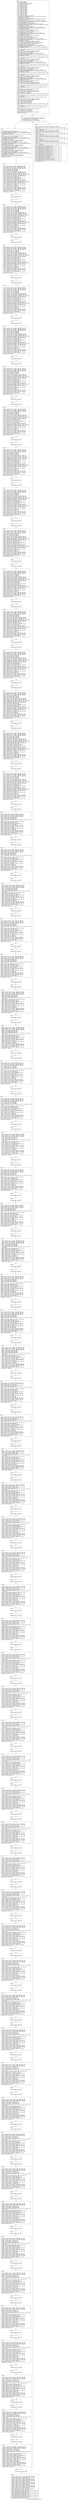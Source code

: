 digraph "CFG for 'md5_process_block' function" {
	label="CFG for 'md5_process_block' function";

	Node0x1692380 [shape=record,label="{%3:\l  %4 = alloca i8*, align 8\l  %5 = alloca i64, align 8\l  %6 = alloca %struct.md5_ctx*, align 8\l  %7 = alloca [16 x i32], align 16\l  %8 = alloca i32*, align 8\l  %9 = alloca i64, align 8\l  %10 = alloca i32*, align 8\l  %11 = alloca i32, align 4\l  %12 = alloca i32, align 4\l  %13 = alloca i32, align 4\l  %14 = alloca i32, align 4\l  %15 = alloca i32, align 4\l  %16 = alloca i32*, align 8\l  %17 = alloca i32, align 4\l  %18 = alloca i32, align 4\l  %19 = alloca i32, align 4\l  %20 = alloca i32, align 4\l  store i8* %0, i8** %4, align 8, !tbaa !811\l  call void @llvm.dbg.declare(metadata i8** %4, metadata !789, metadata\l... !DIExpression()), !dbg !815\l  store i64 %1, i64* %5, align 8, !tbaa !816\l  call void @llvm.dbg.declare(metadata i64* %5, metadata !790, metadata\l... !DIExpression()), !dbg !818\l  store %struct.md5_ctx* %2, %struct.md5_ctx** %6, align 8, !tbaa !811\l  call void @llvm.dbg.declare(metadata %struct.md5_ctx** %6, metadata !791,\l... metadata !DIExpression()), !dbg !819\l  %21 = bitcast [16 x i32]* %7 to i8*, !dbg !820\l  call void @llvm.lifetime.start.p0i8(i64 64, i8* %21) #12, !dbg !820\l  call void @llvm.dbg.declare(metadata [16 x i32]* %7, metadata !792, metadata\l... !DIExpression()), !dbg !821\l  %22 = bitcast i32** %8 to i8*, !dbg !822\l  call void @llvm.lifetime.start.p0i8(i64 8, i8* %22) #12, !dbg !822\l  call void @llvm.dbg.declare(metadata i32** %8, metadata !794, metadata\l... !DIExpression()), !dbg !823\l  %23 = load i8*, i8** %4, align 8, !dbg !824, !tbaa !811\l  %24 = bitcast i8* %23 to i32*, !dbg !824\l  store i32* %24, i32** %8, align 8, !dbg !823, !tbaa !811\l  %25 = bitcast i64* %9 to i8*, !dbg !825\l  call void @llvm.lifetime.start.p0i8(i64 8, i8* %25) #12, !dbg !825\l  call void @llvm.dbg.declare(metadata i64* %9, metadata !797, metadata\l... !DIExpression()), !dbg !826\l  %26 = load i64, i64* %5, align 8, !dbg !827, !tbaa !816\l  %27 = udiv i64 %26, 4, !dbg !828\l  store i64 %27, i64* %9, align 8, !dbg !826, !tbaa !816\l  %28 = bitcast i32** %10 to i8*, !dbg !829\l  call void @llvm.lifetime.start.p0i8(i64 8, i8* %28) #12, !dbg !829\l  call void @llvm.dbg.declare(metadata i32** %10, metadata !798, metadata\l... !DIExpression()), !dbg !830\l  %29 = load i32*, i32** %8, align 8, !dbg !831, !tbaa !811\l  %30 = load i64, i64* %9, align 8, !dbg !832, !tbaa !816\l  %31 = getelementptr inbounds i32, i32* %29, i64 %30, !dbg !833\l  store i32* %31, i32** %10, align 8, !dbg !830, !tbaa !811\l  %32 = bitcast i32* %11 to i8*, !dbg !834\l  call void @llvm.lifetime.start.p0i8(i64 4, i8* %32) #12, !dbg !834\l  call void @llvm.dbg.declare(metadata i32* %11, metadata !799, metadata\l... !DIExpression()), !dbg !835\l  %33 = load %struct.md5_ctx*, %struct.md5_ctx** %6, align 8, !dbg !836, !tbaa\l... !811\l  %34 = getelementptr inbounds %struct.md5_ctx, %struct.md5_ctx* %33, i32 0,\l... i32 0, !dbg !837\l  %35 = load i32, i32* %34, align 4, !dbg !837, !tbaa !838\l  store i32 %35, i32* %11, align 4, !dbg !835, !tbaa !841\l  %36 = bitcast i32* %12 to i8*, !dbg !842\l  call void @llvm.lifetime.start.p0i8(i64 4, i8* %36) #12, !dbg !842\l  call void @llvm.dbg.declare(metadata i32* %12, metadata !800, metadata\l... !DIExpression()), !dbg !843\l  %37 = load %struct.md5_ctx*, %struct.md5_ctx** %6, align 8, !dbg !844, !tbaa\l... !811\l  %38 = getelementptr inbounds %struct.md5_ctx, %struct.md5_ctx* %37, i32 0,\l... i32 1, !dbg !845\l  %39 = load i32, i32* %38, align 4, !dbg !845, !tbaa !846\l  store i32 %39, i32* %12, align 4, !dbg !843, !tbaa !841\l  %40 = bitcast i32* %13 to i8*, !dbg !847\l  call void @llvm.lifetime.start.p0i8(i64 4, i8* %40) #12, !dbg !847\l  call void @llvm.dbg.declare(metadata i32* %13, metadata !801, metadata\l... !DIExpression()), !dbg !848\l  %41 = load %struct.md5_ctx*, %struct.md5_ctx** %6, align 8, !dbg !849, !tbaa\l... !811\l  %42 = getelementptr inbounds %struct.md5_ctx, %struct.md5_ctx* %41, i32 0,\l... i32 2, !dbg !850\l  %43 = load i32, i32* %42, align 4, !dbg !850, !tbaa !851\l  store i32 %43, i32* %13, align 4, !dbg !848, !tbaa !841\l  %44 = bitcast i32* %14 to i8*, !dbg !852\l  call void @llvm.lifetime.start.p0i8(i64 4, i8* %44) #12, !dbg !852\l  call void @llvm.dbg.declare(metadata i32* %14, metadata !802, metadata\l... !DIExpression()), !dbg !853\l  %45 = load %struct.md5_ctx*, %struct.md5_ctx** %6, align 8, !dbg !854, !tbaa\l... !811\l  %46 = getelementptr inbounds %struct.md5_ctx, %struct.md5_ctx* %45, i32 0,\l... i32 3, !dbg !855\l  %47 = load i32, i32* %46, align 4, !dbg !855, !tbaa !856\l  store i32 %47, i32* %14, align 4, !dbg !853, !tbaa !841\l  %48 = bitcast i32* %15 to i8*, !dbg !857\l  call void @llvm.lifetime.start.p0i8(i64 4, i8* %48) #12, !dbg !857\l  call void @llvm.dbg.declare(metadata i32* %15, metadata !803, metadata\l... !DIExpression()), !dbg !858\l  %49 = load i64, i64* %5, align 8, !dbg !859, !tbaa !816\l  %50 = trunc i64 %49 to i32, !dbg !859\l  store i32 %50, i32* %15, align 4, !dbg !858, !tbaa !841\l  %51 = load i32, i32* %15, align 4, !dbg !860, !tbaa !841\l  %52 = load %struct.md5_ctx*, %struct.md5_ctx** %6, align 8, !dbg !861, !tbaa\l... !811\l  %53 = getelementptr inbounds %struct.md5_ctx, %struct.md5_ctx* %52, i32 0,\l... i32 4, !dbg !862\l  %54 = getelementptr inbounds [2 x i32], [2 x i32]* %53, i64 0, i64 0, !dbg\l... !861\l  %55 = load i32, i32* %54, align 4, !dbg !863, !tbaa !841\l  %56 = add i32 %55, %51, !dbg !863\l  store i32 %56, i32* %54, align 4, !dbg !863, !tbaa !841\l  %57 = load i64, i64* %5, align 8, !dbg !864, !tbaa !816\l  %58 = lshr i64 %57, 31, !dbg !865\l  %59 = lshr i64 %58, 1, !dbg !866\l  %60 = load %struct.md5_ctx*, %struct.md5_ctx** %6, align 8, !dbg !867, !tbaa\l... !811\l  %61 = getelementptr inbounds %struct.md5_ctx, %struct.md5_ctx* %60, i32 0,\l... i32 4, !dbg !868\l  %62 = getelementptr inbounds [2 x i32], [2 x i32]* %61, i64 0, i64 0, !dbg\l... !867\l  %63 = load i32, i32* %62, align 4, !dbg !867, !tbaa !841\l  %64 = load i32, i32* %15, align 4, !dbg !869, !tbaa !841\l  %65 = icmp ult i32 %63, %64, !dbg !870\l  %66 = zext i1 %65 to i32, !dbg !870\l  %67 = sext i32 %66 to i64, !dbg !871\l  %68 = add i64 %59, %67, !dbg !872\l  %69 = load %struct.md5_ctx*, %struct.md5_ctx** %6, align 8, !dbg !873, !tbaa\l... !811\l  %70 = getelementptr inbounds %struct.md5_ctx, %struct.md5_ctx* %69, i32 0,\l... i32 4, !dbg !874\l  %71 = getelementptr inbounds [2 x i32], [2 x i32]* %70, i64 0, i64 1, !dbg\l... !873\l  %72 = load i32, i32* %71, align 4, !dbg !875, !tbaa !841\l  %73 = zext i32 %72 to i64, !dbg !875\l  %74 = add i64 %73, %68, !dbg !875\l  %75 = trunc i64 %74 to i32, !dbg !875\l  store i32 %75, i32* %71, align 4, !dbg !875, !tbaa !841\l  br label %76, !dbg !876\l}"];
	Node0x1692380 -> Node0x1708b00;
	Node0x1708b00 [shape=record,label="{%76:\l\l  %77 = load i32*, i32** %8, align 8, !dbg !877, !tbaa !811\l  %78 = load i32*, i32** %10, align 8, !dbg !878, !tbaa !811\l  %79 = icmp ult i32* %77, %78, !dbg !879\l  br i1 %79, label %80, label %1660, !dbg !876\l|{<s0>T|<s1>F}}"];
	Node0x1708b00:s0 -> Node0x1708b50;
	Node0x1708b00:s1 -> Node0x170c7a0;
	Node0x1708b50 [shape=record,label="{%80:\l\l  %81 = bitcast i32** %16 to i8*, !dbg !880\l  call void @llvm.lifetime.start.p0i8(i64 8, i8* %81) #12, !dbg !880\l  call void @llvm.dbg.declare(metadata i32** %16, metadata !804, metadata\l... !DIExpression()), !dbg !881\l  %82 = getelementptr inbounds [16 x i32], [16 x i32]* %7, i32 0, i32 0, !dbg\l... !882\l  store i32* %82, i32** %16, align 8, !dbg !881, !tbaa !811\l  %83 = bitcast i32* %17 to i8*, !dbg !883\l  call void @llvm.lifetime.start.p0i8(i64 4, i8* %83) #12, !dbg !883\l  call void @llvm.dbg.declare(metadata i32* %17, metadata !807, metadata\l... !DIExpression()), !dbg !884\l  %84 = load i32, i32* %11, align 4, !dbg !885, !tbaa !841\l  store i32 %84, i32* %17, align 4, !dbg !884, !tbaa !841\l  %85 = bitcast i32* %18 to i8*, !dbg !886\l  call void @llvm.lifetime.start.p0i8(i64 4, i8* %85) #12, !dbg !886\l  call void @llvm.dbg.declare(metadata i32* %18, metadata !808, metadata\l... !DIExpression()), !dbg !887\l  %86 = load i32, i32* %12, align 4, !dbg !888, !tbaa !841\l  store i32 %86, i32* %18, align 4, !dbg !887, !tbaa !841\l  %87 = bitcast i32* %19 to i8*, !dbg !889\l  call void @llvm.lifetime.start.p0i8(i64 4, i8* %87) #12, !dbg !889\l  call void @llvm.dbg.declare(metadata i32* %19, metadata !809, metadata\l... !DIExpression()), !dbg !890\l  %88 = load i32, i32* %13, align 4, !dbg !891, !tbaa !841\l  store i32 %88, i32* %19, align 4, !dbg !890, !tbaa !841\l  %89 = bitcast i32* %20 to i8*, !dbg !892\l  call void @llvm.lifetime.start.p0i8(i64 4, i8* %89) #12, !dbg !892\l  call void @llvm.dbg.declare(metadata i32* %20, metadata !810, metadata\l... !DIExpression()), !dbg !893\l  %90 = load i32, i32* %14, align 4, !dbg !894, !tbaa !841\l  store i32 %90, i32* %20, align 4, !dbg !893, !tbaa !841\l  br label %91, !dbg !895\l}"];
	Node0x1708b50 -> Node0x1708ba0;
	Node0x1708ba0 [shape=record,label="{%91:\l\l  %92 = load i32, i32* %14, align 4, !dbg !896, !tbaa !841\l  %93 = load i32, i32* %12, align 4, !dbg !896, !tbaa !841\l  %94 = load i32, i32* %13, align 4, !dbg !896, !tbaa !841\l  %95 = load i32, i32* %14, align 4, !dbg !896, !tbaa !841\l  %96 = xor i32 %94, %95, !dbg !896\l  %97 = and i32 %93, %96, !dbg !896\l  %98 = xor i32 %92, %97, !dbg !896\l  %99 = load i32*, i32** %8, align 8, !dbg !896, !tbaa !811\l  %100 = load i32, i32* %99, align 4, !dbg !896, !tbaa !841\l  %101 = load i32*, i32** %16, align 8, !dbg !896, !tbaa !811\l  %102 = getelementptr inbounds i32, i32* %101, i32 1, !dbg !896\l  store i32* %102, i32** %16, align 8, !dbg !896, !tbaa !811\l  store i32 %100, i32* %101, align 4, !dbg !896, !tbaa !841\l  %103 = add i32 %98, %100, !dbg !896\l  %104 = add i32 %103, -680876936, !dbg !896\l  %105 = load i32, i32* %11, align 4, !dbg !896, !tbaa !841\l  %106 = add i32 %105, %104, !dbg !896\l  store i32 %106, i32* %11, align 4, !dbg !896, !tbaa !841\l  %107 = load i32*, i32** %8, align 8, !dbg !896, !tbaa !811\l  %108 = getelementptr inbounds i32, i32* %107, i32 1, !dbg !896\l  store i32* %108, i32** %8, align 8, !dbg !896, !tbaa !811\l  %109 = load i32, i32* %11, align 4, !dbg !896, !tbaa !841\l  %110 = shl i32 %109, 7, !dbg !896\l  %111 = load i32, i32* %11, align 4, !dbg !896, !tbaa !841\l  %112 = lshr i32 %111, 25, !dbg !896\l  %113 = or i32 %110, %112, !dbg !896\l  store i32 %113, i32* %11, align 4, !dbg !896, !tbaa !841\l  %114 = load i32, i32* %12, align 4, !dbg !896, !tbaa !841\l  %115 = load i32, i32* %11, align 4, !dbg !896, !tbaa !841\l  %116 = add i32 %115, %114, !dbg !896\l  store i32 %116, i32* %11, align 4, !dbg !896, !tbaa !841\l  br label %117, !dbg !896\l}"];
	Node0x1708ba0 -> Node0x1708bf0;
	Node0x1708bf0 [shape=record,label="{%117:\l\l  br label %118, !dbg !896\l}"];
	Node0x1708bf0 -> Node0x1708c40;
	Node0x1708c40 [shape=record,label="{%118:\l\l  br label %119, !dbg !898\l}"];
	Node0x1708c40 -> Node0x1708c90;
	Node0x1708c90 [shape=record,label="{%119:\l\l  %120 = load i32, i32* %13, align 4, !dbg !899, !tbaa !841\l  %121 = load i32, i32* %11, align 4, !dbg !899, !tbaa !841\l  %122 = load i32, i32* %12, align 4, !dbg !899, !tbaa !841\l  %123 = load i32, i32* %13, align 4, !dbg !899, !tbaa !841\l  %124 = xor i32 %122, %123, !dbg !899\l  %125 = and i32 %121, %124, !dbg !899\l  %126 = xor i32 %120, %125, !dbg !899\l  %127 = load i32*, i32** %8, align 8, !dbg !899, !tbaa !811\l  %128 = load i32, i32* %127, align 4, !dbg !899, !tbaa !841\l  %129 = load i32*, i32** %16, align 8, !dbg !899, !tbaa !811\l  %130 = getelementptr inbounds i32, i32* %129, i32 1, !dbg !899\l  store i32* %130, i32** %16, align 8, !dbg !899, !tbaa !811\l  store i32 %128, i32* %129, align 4, !dbg !899, !tbaa !841\l  %131 = add i32 %126, %128, !dbg !899\l  %132 = add i32 %131, -389564586, !dbg !899\l  %133 = load i32, i32* %14, align 4, !dbg !899, !tbaa !841\l  %134 = add i32 %133, %132, !dbg !899\l  store i32 %134, i32* %14, align 4, !dbg !899, !tbaa !841\l  %135 = load i32*, i32** %8, align 8, !dbg !899, !tbaa !811\l  %136 = getelementptr inbounds i32, i32* %135, i32 1, !dbg !899\l  store i32* %136, i32** %8, align 8, !dbg !899, !tbaa !811\l  %137 = load i32, i32* %14, align 4, !dbg !899, !tbaa !841\l  %138 = shl i32 %137, 12, !dbg !899\l  %139 = load i32, i32* %14, align 4, !dbg !899, !tbaa !841\l  %140 = lshr i32 %139, 20, !dbg !899\l  %141 = or i32 %138, %140, !dbg !899\l  store i32 %141, i32* %14, align 4, !dbg !899, !tbaa !841\l  %142 = load i32, i32* %11, align 4, !dbg !899, !tbaa !841\l  %143 = load i32, i32* %14, align 4, !dbg !899, !tbaa !841\l  %144 = add i32 %143, %142, !dbg !899\l  store i32 %144, i32* %14, align 4, !dbg !899, !tbaa !841\l  br label %145, !dbg !899\l}"];
	Node0x1708c90 -> Node0x1708ce0;
	Node0x1708ce0 [shape=record,label="{%145:\l\l  br label %146, !dbg !899\l}"];
	Node0x1708ce0 -> Node0x1708d30;
	Node0x1708d30 [shape=record,label="{%146:\l\l  br label %147, !dbg !901\l}"];
	Node0x1708d30 -> Node0x1708d80;
	Node0x1708d80 [shape=record,label="{%147:\l\l  %148 = load i32, i32* %12, align 4, !dbg !902, !tbaa !841\l  %149 = load i32, i32* %14, align 4, !dbg !902, !tbaa !841\l  %150 = load i32, i32* %11, align 4, !dbg !902, !tbaa !841\l  %151 = load i32, i32* %12, align 4, !dbg !902, !tbaa !841\l  %152 = xor i32 %150, %151, !dbg !902\l  %153 = and i32 %149, %152, !dbg !902\l  %154 = xor i32 %148, %153, !dbg !902\l  %155 = load i32*, i32** %8, align 8, !dbg !902, !tbaa !811\l  %156 = load i32, i32* %155, align 4, !dbg !902, !tbaa !841\l  %157 = load i32*, i32** %16, align 8, !dbg !902, !tbaa !811\l  %158 = getelementptr inbounds i32, i32* %157, i32 1, !dbg !902\l  store i32* %158, i32** %16, align 8, !dbg !902, !tbaa !811\l  store i32 %156, i32* %157, align 4, !dbg !902, !tbaa !841\l  %159 = add i32 %154, %156, !dbg !902\l  %160 = add i32 %159, 606105819, !dbg !902\l  %161 = load i32, i32* %13, align 4, !dbg !902, !tbaa !841\l  %162 = add i32 %161, %160, !dbg !902\l  store i32 %162, i32* %13, align 4, !dbg !902, !tbaa !841\l  %163 = load i32*, i32** %8, align 8, !dbg !902, !tbaa !811\l  %164 = getelementptr inbounds i32, i32* %163, i32 1, !dbg !902\l  store i32* %164, i32** %8, align 8, !dbg !902, !tbaa !811\l  %165 = load i32, i32* %13, align 4, !dbg !902, !tbaa !841\l  %166 = shl i32 %165, 17, !dbg !902\l  %167 = load i32, i32* %13, align 4, !dbg !902, !tbaa !841\l  %168 = lshr i32 %167, 15, !dbg !902\l  %169 = or i32 %166, %168, !dbg !902\l  store i32 %169, i32* %13, align 4, !dbg !902, !tbaa !841\l  %170 = load i32, i32* %14, align 4, !dbg !902, !tbaa !841\l  %171 = load i32, i32* %13, align 4, !dbg !902, !tbaa !841\l  %172 = add i32 %171, %170, !dbg !902\l  store i32 %172, i32* %13, align 4, !dbg !902, !tbaa !841\l  br label %173, !dbg !902\l}"];
	Node0x1708d80 -> Node0x1708dd0;
	Node0x1708dd0 [shape=record,label="{%173:\l\l  br label %174, !dbg !902\l}"];
	Node0x1708dd0 -> Node0x1708e20;
	Node0x1708e20 [shape=record,label="{%174:\l\l  br label %175, !dbg !904\l}"];
	Node0x1708e20 -> Node0x1708e70;
	Node0x1708e70 [shape=record,label="{%175:\l\l  %176 = load i32, i32* %11, align 4, !dbg !905, !tbaa !841\l  %177 = load i32, i32* %13, align 4, !dbg !905, !tbaa !841\l  %178 = load i32, i32* %14, align 4, !dbg !905, !tbaa !841\l  %179 = load i32, i32* %11, align 4, !dbg !905, !tbaa !841\l  %180 = xor i32 %178, %179, !dbg !905\l  %181 = and i32 %177, %180, !dbg !905\l  %182 = xor i32 %176, %181, !dbg !905\l  %183 = load i32*, i32** %8, align 8, !dbg !905, !tbaa !811\l  %184 = load i32, i32* %183, align 4, !dbg !905, !tbaa !841\l  %185 = load i32*, i32** %16, align 8, !dbg !905, !tbaa !811\l  %186 = getelementptr inbounds i32, i32* %185, i32 1, !dbg !905\l  store i32* %186, i32** %16, align 8, !dbg !905, !tbaa !811\l  store i32 %184, i32* %185, align 4, !dbg !905, !tbaa !841\l  %187 = add i32 %182, %184, !dbg !905\l  %188 = add i32 %187, -1044525330, !dbg !905\l  %189 = load i32, i32* %12, align 4, !dbg !905, !tbaa !841\l  %190 = add i32 %189, %188, !dbg !905\l  store i32 %190, i32* %12, align 4, !dbg !905, !tbaa !841\l  %191 = load i32*, i32** %8, align 8, !dbg !905, !tbaa !811\l  %192 = getelementptr inbounds i32, i32* %191, i32 1, !dbg !905\l  store i32* %192, i32** %8, align 8, !dbg !905, !tbaa !811\l  %193 = load i32, i32* %12, align 4, !dbg !905, !tbaa !841\l  %194 = shl i32 %193, 22, !dbg !905\l  %195 = load i32, i32* %12, align 4, !dbg !905, !tbaa !841\l  %196 = lshr i32 %195, 10, !dbg !905\l  %197 = or i32 %194, %196, !dbg !905\l  store i32 %197, i32* %12, align 4, !dbg !905, !tbaa !841\l  %198 = load i32, i32* %13, align 4, !dbg !905, !tbaa !841\l  %199 = load i32, i32* %12, align 4, !dbg !905, !tbaa !841\l  %200 = add i32 %199, %198, !dbg !905\l  store i32 %200, i32* %12, align 4, !dbg !905, !tbaa !841\l  br label %201, !dbg !905\l}"];
	Node0x1708e70 -> Node0x1708ec0;
	Node0x1708ec0 [shape=record,label="{%201:\l\l  br label %202, !dbg !905\l}"];
	Node0x1708ec0 -> Node0x1708f10;
	Node0x1708f10 [shape=record,label="{%202:\l\l  br label %203, !dbg !907\l}"];
	Node0x1708f10 -> Node0x1708f60;
	Node0x1708f60 [shape=record,label="{%203:\l\l  %204 = load i32, i32* %14, align 4, !dbg !908, !tbaa !841\l  %205 = load i32, i32* %12, align 4, !dbg !908, !tbaa !841\l  %206 = load i32, i32* %13, align 4, !dbg !908, !tbaa !841\l  %207 = load i32, i32* %14, align 4, !dbg !908, !tbaa !841\l  %208 = xor i32 %206, %207, !dbg !908\l  %209 = and i32 %205, %208, !dbg !908\l  %210 = xor i32 %204, %209, !dbg !908\l  %211 = load i32*, i32** %8, align 8, !dbg !908, !tbaa !811\l  %212 = load i32, i32* %211, align 4, !dbg !908, !tbaa !841\l  %213 = load i32*, i32** %16, align 8, !dbg !908, !tbaa !811\l  %214 = getelementptr inbounds i32, i32* %213, i32 1, !dbg !908\l  store i32* %214, i32** %16, align 8, !dbg !908, !tbaa !811\l  store i32 %212, i32* %213, align 4, !dbg !908, !tbaa !841\l  %215 = add i32 %210, %212, !dbg !908\l  %216 = add i32 %215, -176418897, !dbg !908\l  %217 = load i32, i32* %11, align 4, !dbg !908, !tbaa !841\l  %218 = add i32 %217, %216, !dbg !908\l  store i32 %218, i32* %11, align 4, !dbg !908, !tbaa !841\l  %219 = load i32*, i32** %8, align 8, !dbg !908, !tbaa !811\l  %220 = getelementptr inbounds i32, i32* %219, i32 1, !dbg !908\l  store i32* %220, i32** %8, align 8, !dbg !908, !tbaa !811\l  %221 = load i32, i32* %11, align 4, !dbg !908, !tbaa !841\l  %222 = shl i32 %221, 7, !dbg !908\l  %223 = load i32, i32* %11, align 4, !dbg !908, !tbaa !841\l  %224 = lshr i32 %223, 25, !dbg !908\l  %225 = or i32 %222, %224, !dbg !908\l  store i32 %225, i32* %11, align 4, !dbg !908, !tbaa !841\l  %226 = load i32, i32* %12, align 4, !dbg !908, !tbaa !841\l  %227 = load i32, i32* %11, align 4, !dbg !908, !tbaa !841\l  %228 = add i32 %227, %226, !dbg !908\l  store i32 %228, i32* %11, align 4, !dbg !908, !tbaa !841\l  br label %229, !dbg !908\l}"];
	Node0x1708f60 -> Node0x1708fb0;
	Node0x1708fb0 [shape=record,label="{%229:\l\l  br label %230, !dbg !908\l}"];
	Node0x1708fb0 -> Node0x1709000;
	Node0x1709000 [shape=record,label="{%230:\l\l  br label %231, !dbg !910\l}"];
	Node0x1709000 -> Node0x1709050;
	Node0x1709050 [shape=record,label="{%231:\l\l  %232 = load i32, i32* %13, align 4, !dbg !911, !tbaa !841\l  %233 = load i32, i32* %11, align 4, !dbg !911, !tbaa !841\l  %234 = load i32, i32* %12, align 4, !dbg !911, !tbaa !841\l  %235 = load i32, i32* %13, align 4, !dbg !911, !tbaa !841\l  %236 = xor i32 %234, %235, !dbg !911\l  %237 = and i32 %233, %236, !dbg !911\l  %238 = xor i32 %232, %237, !dbg !911\l  %239 = load i32*, i32** %8, align 8, !dbg !911, !tbaa !811\l  %240 = load i32, i32* %239, align 4, !dbg !911, !tbaa !841\l  %241 = load i32*, i32** %16, align 8, !dbg !911, !tbaa !811\l  %242 = getelementptr inbounds i32, i32* %241, i32 1, !dbg !911\l  store i32* %242, i32** %16, align 8, !dbg !911, !tbaa !811\l  store i32 %240, i32* %241, align 4, !dbg !911, !tbaa !841\l  %243 = add i32 %238, %240, !dbg !911\l  %244 = add i32 %243, 1200080426, !dbg !911\l  %245 = load i32, i32* %14, align 4, !dbg !911, !tbaa !841\l  %246 = add i32 %245, %244, !dbg !911\l  store i32 %246, i32* %14, align 4, !dbg !911, !tbaa !841\l  %247 = load i32*, i32** %8, align 8, !dbg !911, !tbaa !811\l  %248 = getelementptr inbounds i32, i32* %247, i32 1, !dbg !911\l  store i32* %248, i32** %8, align 8, !dbg !911, !tbaa !811\l  %249 = load i32, i32* %14, align 4, !dbg !911, !tbaa !841\l  %250 = shl i32 %249, 12, !dbg !911\l  %251 = load i32, i32* %14, align 4, !dbg !911, !tbaa !841\l  %252 = lshr i32 %251, 20, !dbg !911\l  %253 = or i32 %250, %252, !dbg !911\l  store i32 %253, i32* %14, align 4, !dbg !911, !tbaa !841\l  %254 = load i32, i32* %11, align 4, !dbg !911, !tbaa !841\l  %255 = load i32, i32* %14, align 4, !dbg !911, !tbaa !841\l  %256 = add i32 %255, %254, !dbg !911\l  store i32 %256, i32* %14, align 4, !dbg !911, !tbaa !841\l  br label %257, !dbg !911\l}"];
	Node0x1709050 -> Node0x17090a0;
	Node0x17090a0 [shape=record,label="{%257:\l\l  br label %258, !dbg !911\l}"];
	Node0x17090a0 -> Node0x17090f0;
	Node0x17090f0 [shape=record,label="{%258:\l\l  br label %259, !dbg !913\l}"];
	Node0x17090f0 -> Node0x1709140;
	Node0x1709140 [shape=record,label="{%259:\l\l  %260 = load i32, i32* %12, align 4, !dbg !914, !tbaa !841\l  %261 = load i32, i32* %14, align 4, !dbg !914, !tbaa !841\l  %262 = load i32, i32* %11, align 4, !dbg !914, !tbaa !841\l  %263 = load i32, i32* %12, align 4, !dbg !914, !tbaa !841\l  %264 = xor i32 %262, %263, !dbg !914\l  %265 = and i32 %261, %264, !dbg !914\l  %266 = xor i32 %260, %265, !dbg !914\l  %267 = load i32*, i32** %8, align 8, !dbg !914, !tbaa !811\l  %268 = load i32, i32* %267, align 4, !dbg !914, !tbaa !841\l  %269 = load i32*, i32** %16, align 8, !dbg !914, !tbaa !811\l  %270 = getelementptr inbounds i32, i32* %269, i32 1, !dbg !914\l  store i32* %270, i32** %16, align 8, !dbg !914, !tbaa !811\l  store i32 %268, i32* %269, align 4, !dbg !914, !tbaa !841\l  %271 = add i32 %266, %268, !dbg !914\l  %272 = add i32 %271, -1473231341, !dbg !914\l  %273 = load i32, i32* %13, align 4, !dbg !914, !tbaa !841\l  %274 = add i32 %273, %272, !dbg !914\l  store i32 %274, i32* %13, align 4, !dbg !914, !tbaa !841\l  %275 = load i32*, i32** %8, align 8, !dbg !914, !tbaa !811\l  %276 = getelementptr inbounds i32, i32* %275, i32 1, !dbg !914\l  store i32* %276, i32** %8, align 8, !dbg !914, !tbaa !811\l  %277 = load i32, i32* %13, align 4, !dbg !914, !tbaa !841\l  %278 = shl i32 %277, 17, !dbg !914\l  %279 = load i32, i32* %13, align 4, !dbg !914, !tbaa !841\l  %280 = lshr i32 %279, 15, !dbg !914\l  %281 = or i32 %278, %280, !dbg !914\l  store i32 %281, i32* %13, align 4, !dbg !914, !tbaa !841\l  %282 = load i32, i32* %14, align 4, !dbg !914, !tbaa !841\l  %283 = load i32, i32* %13, align 4, !dbg !914, !tbaa !841\l  %284 = add i32 %283, %282, !dbg !914\l  store i32 %284, i32* %13, align 4, !dbg !914, !tbaa !841\l  br label %285, !dbg !914\l}"];
	Node0x1709140 -> Node0x1709190;
	Node0x1709190 [shape=record,label="{%285:\l\l  br label %286, !dbg !914\l}"];
	Node0x1709190 -> Node0x17091e0;
	Node0x17091e0 [shape=record,label="{%286:\l\l  br label %287, !dbg !916\l}"];
	Node0x17091e0 -> Node0x1709230;
	Node0x1709230 [shape=record,label="{%287:\l\l  %288 = load i32, i32* %11, align 4, !dbg !917, !tbaa !841\l  %289 = load i32, i32* %13, align 4, !dbg !917, !tbaa !841\l  %290 = load i32, i32* %14, align 4, !dbg !917, !tbaa !841\l  %291 = load i32, i32* %11, align 4, !dbg !917, !tbaa !841\l  %292 = xor i32 %290, %291, !dbg !917\l  %293 = and i32 %289, %292, !dbg !917\l  %294 = xor i32 %288, %293, !dbg !917\l  %295 = load i32*, i32** %8, align 8, !dbg !917, !tbaa !811\l  %296 = load i32, i32* %295, align 4, !dbg !917, !tbaa !841\l  %297 = load i32*, i32** %16, align 8, !dbg !917, !tbaa !811\l  %298 = getelementptr inbounds i32, i32* %297, i32 1, !dbg !917\l  store i32* %298, i32** %16, align 8, !dbg !917, !tbaa !811\l  store i32 %296, i32* %297, align 4, !dbg !917, !tbaa !841\l  %299 = add i32 %294, %296, !dbg !917\l  %300 = add i32 %299, -45705983, !dbg !917\l  %301 = load i32, i32* %12, align 4, !dbg !917, !tbaa !841\l  %302 = add i32 %301, %300, !dbg !917\l  store i32 %302, i32* %12, align 4, !dbg !917, !tbaa !841\l  %303 = load i32*, i32** %8, align 8, !dbg !917, !tbaa !811\l  %304 = getelementptr inbounds i32, i32* %303, i32 1, !dbg !917\l  store i32* %304, i32** %8, align 8, !dbg !917, !tbaa !811\l  %305 = load i32, i32* %12, align 4, !dbg !917, !tbaa !841\l  %306 = shl i32 %305, 22, !dbg !917\l  %307 = load i32, i32* %12, align 4, !dbg !917, !tbaa !841\l  %308 = lshr i32 %307, 10, !dbg !917\l  %309 = or i32 %306, %308, !dbg !917\l  store i32 %309, i32* %12, align 4, !dbg !917, !tbaa !841\l  %310 = load i32, i32* %13, align 4, !dbg !917, !tbaa !841\l  %311 = load i32, i32* %12, align 4, !dbg !917, !tbaa !841\l  %312 = add i32 %311, %310, !dbg !917\l  store i32 %312, i32* %12, align 4, !dbg !917, !tbaa !841\l  br label %313, !dbg !917\l}"];
	Node0x1709230 -> Node0x1709280;
	Node0x1709280 [shape=record,label="{%313:\l\l  br label %314, !dbg !917\l}"];
	Node0x1709280 -> Node0x17092d0;
	Node0x17092d0 [shape=record,label="{%314:\l\l  br label %315, !dbg !919\l}"];
	Node0x17092d0 -> Node0x1709320;
	Node0x1709320 [shape=record,label="{%315:\l\l  %316 = load i32, i32* %14, align 4, !dbg !920, !tbaa !841\l  %317 = load i32, i32* %12, align 4, !dbg !920, !tbaa !841\l  %318 = load i32, i32* %13, align 4, !dbg !920, !tbaa !841\l  %319 = load i32, i32* %14, align 4, !dbg !920, !tbaa !841\l  %320 = xor i32 %318, %319, !dbg !920\l  %321 = and i32 %317, %320, !dbg !920\l  %322 = xor i32 %316, %321, !dbg !920\l  %323 = load i32*, i32** %8, align 8, !dbg !920, !tbaa !811\l  %324 = load i32, i32* %323, align 4, !dbg !920, !tbaa !841\l  %325 = load i32*, i32** %16, align 8, !dbg !920, !tbaa !811\l  %326 = getelementptr inbounds i32, i32* %325, i32 1, !dbg !920\l  store i32* %326, i32** %16, align 8, !dbg !920, !tbaa !811\l  store i32 %324, i32* %325, align 4, !dbg !920, !tbaa !841\l  %327 = add i32 %322, %324, !dbg !920\l  %328 = add i32 %327, 1770035416, !dbg !920\l  %329 = load i32, i32* %11, align 4, !dbg !920, !tbaa !841\l  %330 = add i32 %329, %328, !dbg !920\l  store i32 %330, i32* %11, align 4, !dbg !920, !tbaa !841\l  %331 = load i32*, i32** %8, align 8, !dbg !920, !tbaa !811\l  %332 = getelementptr inbounds i32, i32* %331, i32 1, !dbg !920\l  store i32* %332, i32** %8, align 8, !dbg !920, !tbaa !811\l  %333 = load i32, i32* %11, align 4, !dbg !920, !tbaa !841\l  %334 = shl i32 %333, 7, !dbg !920\l  %335 = load i32, i32* %11, align 4, !dbg !920, !tbaa !841\l  %336 = lshr i32 %335, 25, !dbg !920\l  %337 = or i32 %334, %336, !dbg !920\l  store i32 %337, i32* %11, align 4, !dbg !920, !tbaa !841\l  %338 = load i32, i32* %12, align 4, !dbg !920, !tbaa !841\l  %339 = load i32, i32* %11, align 4, !dbg !920, !tbaa !841\l  %340 = add i32 %339, %338, !dbg !920\l  store i32 %340, i32* %11, align 4, !dbg !920, !tbaa !841\l  br label %341, !dbg !920\l}"];
	Node0x1709320 -> Node0x1709370;
	Node0x1709370 [shape=record,label="{%341:\l\l  br label %342, !dbg !920\l}"];
	Node0x1709370 -> Node0x17093c0;
	Node0x17093c0 [shape=record,label="{%342:\l\l  br label %343, !dbg !922\l}"];
	Node0x17093c0 -> Node0x1709410;
	Node0x1709410 [shape=record,label="{%343:\l\l  %344 = load i32, i32* %13, align 4, !dbg !923, !tbaa !841\l  %345 = load i32, i32* %11, align 4, !dbg !923, !tbaa !841\l  %346 = load i32, i32* %12, align 4, !dbg !923, !tbaa !841\l  %347 = load i32, i32* %13, align 4, !dbg !923, !tbaa !841\l  %348 = xor i32 %346, %347, !dbg !923\l  %349 = and i32 %345, %348, !dbg !923\l  %350 = xor i32 %344, %349, !dbg !923\l  %351 = load i32*, i32** %8, align 8, !dbg !923, !tbaa !811\l  %352 = load i32, i32* %351, align 4, !dbg !923, !tbaa !841\l  %353 = load i32*, i32** %16, align 8, !dbg !923, !tbaa !811\l  %354 = getelementptr inbounds i32, i32* %353, i32 1, !dbg !923\l  store i32* %354, i32** %16, align 8, !dbg !923, !tbaa !811\l  store i32 %352, i32* %353, align 4, !dbg !923, !tbaa !841\l  %355 = add i32 %350, %352, !dbg !923\l  %356 = add i32 %355, -1958414417, !dbg !923\l  %357 = load i32, i32* %14, align 4, !dbg !923, !tbaa !841\l  %358 = add i32 %357, %356, !dbg !923\l  store i32 %358, i32* %14, align 4, !dbg !923, !tbaa !841\l  %359 = load i32*, i32** %8, align 8, !dbg !923, !tbaa !811\l  %360 = getelementptr inbounds i32, i32* %359, i32 1, !dbg !923\l  store i32* %360, i32** %8, align 8, !dbg !923, !tbaa !811\l  %361 = load i32, i32* %14, align 4, !dbg !923, !tbaa !841\l  %362 = shl i32 %361, 12, !dbg !923\l  %363 = load i32, i32* %14, align 4, !dbg !923, !tbaa !841\l  %364 = lshr i32 %363, 20, !dbg !923\l  %365 = or i32 %362, %364, !dbg !923\l  store i32 %365, i32* %14, align 4, !dbg !923, !tbaa !841\l  %366 = load i32, i32* %11, align 4, !dbg !923, !tbaa !841\l  %367 = load i32, i32* %14, align 4, !dbg !923, !tbaa !841\l  %368 = add i32 %367, %366, !dbg !923\l  store i32 %368, i32* %14, align 4, !dbg !923, !tbaa !841\l  br label %369, !dbg !923\l}"];
	Node0x1709410 -> Node0x1709460;
	Node0x1709460 [shape=record,label="{%369:\l\l  br label %370, !dbg !923\l}"];
	Node0x1709460 -> Node0x17094b0;
	Node0x17094b0 [shape=record,label="{%370:\l\l  br label %371, !dbg !925\l}"];
	Node0x17094b0 -> Node0x1709500;
	Node0x1709500 [shape=record,label="{%371:\l\l  %372 = load i32, i32* %12, align 4, !dbg !926, !tbaa !841\l  %373 = load i32, i32* %14, align 4, !dbg !926, !tbaa !841\l  %374 = load i32, i32* %11, align 4, !dbg !926, !tbaa !841\l  %375 = load i32, i32* %12, align 4, !dbg !926, !tbaa !841\l  %376 = xor i32 %374, %375, !dbg !926\l  %377 = and i32 %373, %376, !dbg !926\l  %378 = xor i32 %372, %377, !dbg !926\l  %379 = load i32*, i32** %8, align 8, !dbg !926, !tbaa !811\l  %380 = load i32, i32* %379, align 4, !dbg !926, !tbaa !841\l  %381 = load i32*, i32** %16, align 8, !dbg !926, !tbaa !811\l  %382 = getelementptr inbounds i32, i32* %381, i32 1, !dbg !926\l  store i32* %382, i32** %16, align 8, !dbg !926, !tbaa !811\l  store i32 %380, i32* %381, align 4, !dbg !926, !tbaa !841\l  %383 = add i32 %378, %380, !dbg !926\l  %384 = add i32 %383, -42063, !dbg !926\l  %385 = load i32, i32* %13, align 4, !dbg !926, !tbaa !841\l  %386 = add i32 %385, %384, !dbg !926\l  store i32 %386, i32* %13, align 4, !dbg !926, !tbaa !841\l  %387 = load i32*, i32** %8, align 8, !dbg !926, !tbaa !811\l  %388 = getelementptr inbounds i32, i32* %387, i32 1, !dbg !926\l  store i32* %388, i32** %8, align 8, !dbg !926, !tbaa !811\l  %389 = load i32, i32* %13, align 4, !dbg !926, !tbaa !841\l  %390 = shl i32 %389, 17, !dbg !926\l  %391 = load i32, i32* %13, align 4, !dbg !926, !tbaa !841\l  %392 = lshr i32 %391, 15, !dbg !926\l  %393 = or i32 %390, %392, !dbg !926\l  store i32 %393, i32* %13, align 4, !dbg !926, !tbaa !841\l  %394 = load i32, i32* %14, align 4, !dbg !926, !tbaa !841\l  %395 = load i32, i32* %13, align 4, !dbg !926, !tbaa !841\l  %396 = add i32 %395, %394, !dbg !926\l  store i32 %396, i32* %13, align 4, !dbg !926, !tbaa !841\l  br label %397, !dbg !926\l}"];
	Node0x1709500 -> Node0x1709550;
	Node0x1709550 [shape=record,label="{%397:\l\l  br label %398, !dbg !926\l}"];
	Node0x1709550 -> Node0x17095a0;
	Node0x17095a0 [shape=record,label="{%398:\l\l  br label %399, !dbg !928\l}"];
	Node0x17095a0 -> Node0x17095f0;
	Node0x17095f0 [shape=record,label="{%399:\l\l  %400 = load i32, i32* %11, align 4, !dbg !929, !tbaa !841\l  %401 = load i32, i32* %13, align 4, !dbg !929, !tbaa !841\l  %402 = load i32, i32* %14, align 4, !dbg !929, !tbaa !841\l  %403 = load i32, i32* %11, align 4, !dbg !929, !tbaa !841\l  %404 = xor i32 %402, %403, !dbg !929\l  %405 = and i32 %401, %404, !dbg !929\l  %406 = xor i32 %400, %405, !dbg !929\l  %407 = load i32*, i32** %8, align 8, !dbg !929, !tbaa !811\l  %408 = load i32, i32* %407, align 4, !dbg !929, !tbaa !841\l  %409 = load i32*, i32** %16, align 8, !dbg !929, !tbaa !811\l  %410 = getelementptr inbounds i32, i32* %409, i32 1, !dbg !929\l  store i32* %410, i32** %16, align 8, !dbg !929, !tbaa !811\l  store i32 %408, i32* %409, align 4, !dbg !929, !tbaa !841\l  %411 = add i32 %406, %408, !dbg !929\l  %412 = add i32 %411, -1990404162, !dbg !929\l  %413 = load i32, i32* %12, align 4, !dbg !929, !tbaa !841\l  %414 = add i32 %413, %412, !dbg !929\l  store i32 %414, i32* %12, align 4, !dbg !929, !tbaa !841\l  %415 = load i32*, i32** %8, align 8, !dbg !929, !tbaa !811\l  %416 = getelementptr inbounds i32, i32* %415, i32 1, !dbg !929\l  store i32* %416, i32** %8, align 8, !dbg !929, !tbaa !811\l  %417 = load i32, i32* %12, align 4, !dbg !929, !tbaa !841\l  %418 = shl i32 %417, 22, !dbg !929\l  %419 = load i32, i32* %12, align 4, !dbg !929, !tbaa !841\l  %420 = lshr i32 %419, 10, !dbg !929\l  %421 = or i32 %418, %420, !dbg !929\l  store i32 %421, i32* %12, align 4, !dbg !929, !tbaa !841\l  %422 = load i32, i32* %13, align 4, !dbg !929, !tbaa !841\l  %423 = load i32, i32* %12, align 4, !dbg !929, !tbaa !841\l  %424 = add i32 %423, %422, !dbg !929\l  store i32 %424, i32* %12, align 4, !dbg !929, !tbaa !841\l  br label %425, !dbg !929\l}"];
	Node0x17095f0 -> Node0x1709640;
	Node0x1709640 [shape=record,label="{%425:\l\l  br label %426, !dbg !929\l}"];
	Node0x1709640 -> Node0x1709690;
	Node0x1709690 [shape=record,label="{%426:\l\l  br label %427, !dbg !931\l}"];
	Node0x1709690 -> Node0x17096e0;
	Node0x17096e0 [shape=record,label="{%427:\l\l  %428 = load i32, i32* %14, align 4, !dbg !932, !tbaa !841\l  %429 = load i32, i32* %12, align 4, !dbg !932, !tbaa !841\l  %430 = load i32, i32* %13, align 4, !dbg !932, !tbaa !841\l  %431 = load i32, i32* %14, align 4, !dbg !932, !tbaa !841\l  %432 = xor i32 %430, %431, !dbg !932\l  %433 = and i32 %429, %432, !dbg !932\l  %434 = xor i32 %428, %433, !dbg !932\l  %435 = load i32*, i32** %8, align 8, !dbg !932, !tbaa !811\l  %436 = load i32, i32* %435, align 4, !dbg !932, !tbaa !841\l  %437 = load i32*, i32** %16, align 8, !dbg !932, !tbaa !811\l  %438 = getelementptr inbounds i32, i32* %437, i32 1, !dbg !932\l  store i32* %438, i32** %16, align 8, !dbg !932, !tbaa !811\l  store i32 %436, i32* %437, align 4, !dbg !932, !tbaa !841\l  %439 = add i32 %434, %436, !dbg !932\l  %440 = add i32 %439, 1804603682, !dbg !932\l  %441 = load i32, i32* %11, align 4, !dbg !932, !tbaa !841\l  %442 = add i32 %441, %440, !dbg !932\l  store i32 %442, i32* %11, align 4, !dbg !932, !tbaa !841\l  %443 = load i32*, i32** %8, align 8, !dbg !932, !tbaa !811\l  %444 = getelementptr inbounds i32, i32* %443, i32 1, !dbg !932\l  store i32* %444, i32** %8, align 8, !dbg !932, !tbaa !811\l  %445 = load i32, i32* %11, align 4, !dbg !932, !tbaa !841\l  %446 = shl i32 %445, 7, !dbg !932\l  %447 = load i32, i32* %11, align 4, !dbg !932, !tbaa !841\l  %448 = lshr i32 %447, 25, !dbg !932\l  %449 = or i32 %446, %448, !dbg !932\l  store i32 %449, i32* %11, align 4, !dbg !932, !tbaa !841\l  %450 = load i32, i32* %12, align 4, !dbg !932, !tbaa !841\l  %451 = load i32, i32* %11, align 4, !dbg !932, !tbaa !841\l  %452 = add i32 %451, %450, !dbg !932\l  store i32 %452, i32* %11, align 4, !dbg !932, !tbaa !841\l  br label %453, !dbg !932\l}"];
	Node0x17096e0 -> Node0x1709730;
	Node0x1709730 [shape=record,label="{%453:\l\l  br label %454, !dbg !932\l}"];
	Node0x1709730 -> Node0x1709780;
	Node0x1709780 [shape=record,label="{%454:\l\l  br label %455, !dbg !934\l}"];
	Node0x1709780 -> Node0x17097d0;
	Node0x17097d0 [shape=record,label="{%455:\l\l  %456 = load i32, i32* %13, align 4, !dbg !935, !tbaa !841\l  %457 = load i32, i32* %11, align 4, !dbg !935, !tbaa !841\l  %458 = load i32, i32* %12, align 4, !dbg !935, !tbaa !841\l  %459 = load i32, i32* %13, align 4, !dbg !935, !tbaa !841\l  %460 = xor i32 %458, %459, !dbg !935\l  %461 = and i32 %457, %460, !dbg !935\l  %462 = xor i32 %456, %461, !dbg !935\l  %463 = load i32*, i32** %8, align 8, !dbg !935, !tbaa !811\l  %464 = load i32, i32* %463, align 4, !dbg !935, !tbaa !841\l  %465 = load i32*, i32** %16, align 8, !dbg !935, !tbaa !811\l  %466 = getelementptr inbounds i32, i32* %465, i32 1, !dbg !935\l  store i32* %466, i32** %16, align 8, !dbg !935, !tbaa !811\l  store i32 %464, i32* %465, align 4, !dbg !935, !tbaa !841\l  %467 = add i32 %462, %464, !dbg !935\l  %468 = add i32 %467, -40341101, !dbg !935\l  %469 = load i32, i32* %14, align 4, !dbg !935, !tbaa !841\l  %470 = add i32 %469, %468, !dbg !935\l  store i32 %470, i32* %14, align 4, !dbg !935, !tbaa !841\l  %471 = load i32*, i32** %8, align 8, !dbg !935, !tbaa !811\l  %472 = getelementptr inbounds i32, i32* %471, i32 1, !dbg !935\l  store i32* %472, i32** %8, align 8, !dbg !935, !tbaa !811\l  %473 = load i32, i32* %14, align 4, !dbg !935, !tbaa !841\l  %474 = shl i32 %473, 12, !dbg !935\l  %475 = load i32, i32* %14, align 4, !dbg !935, !tbaa !841\l  %476 = lshr i32 %475, 20, !dbg !935\l  %477 = or i32 %474, %476, !dbg !935\l  store i32 %477, i32* %14, align 4, !dbg !935, !tbaa !841\l  %478 = load i32, i32* %11, align 4, !dbg !935, !tbaa !841\l  %479 = load i32, i32* %14, align 4, !dbg !935, !tbaa !841\l  %480 = add i32 %479, %478, !dbg !935\l  store i32 %480, i32* %14, align 4, !dbg !935, !tbaa !841\l  br label %481, !dbg !935\l}"];
	Node0x17097d0 -> Node0x1709820;
	Node0x1709820 [shape=record,label="{%481:\l\l  br label %482, !dbg !935\l}"];
	Node0x1709820 -> Node0x1709870;
	Node0x1709870 [shape=record,label="{%482:\l\l  br label %483, !dbg !937\l}"];
	Node0x1709870 -> Node0x17098c0;
	Node0x17098c0 [shape=record,label="{%483:\l\l  %484 = load i32, i32* %12, align 4, !dbg !938, !tbaa !841\l  %485 = load i32, i32* %14, align 4, !dbg !938, !tbaa !841\l  %486 = load i32, i32* %11, align 4, !dbg !938, !tbaa !841\l  %487 = load i32, i32* %12, align 4, !dbg !938, !tbaa !841\l  %488 = xor i32 %486, %487, !dbg !938\l  %489 = and i32 %485, %488, !dbg !938\l  %490 = xor i32 %484, %489, !dbg !938\l  %491 = load i32*, i32** %8, align 8, !dbg !938, !tbaa !811\l  %492 = load i32, i32* %491, align 4, !dbg !938, !tbaa !841\l  %493 = load i32*, i32** %16, align 8, !dbg !938, !tbaa !811\l  %494 = getelementptr inbounds i32, i32* %493, i32 1, !dbg !938\l  store i32* %494, i32** %16, align 8, !dbg !938, !tbaa !811\l  store i32 %492, i32* %493, align 4, !dbg !938, !tbaa !841\l  %495 = add i32 %490, %492, !dbg !938\l  %496 = add i32 %495, -1502002290, !dbg !938\l  %497 = load i32, i32* %13, align 4, !dbg !938, !tbaa !841\l  %498 = add i32 %497, %496, !dbg !938\l  store i32 %498, i32* %13, align 4, !dbg !938, !tbaa !841\l  %499 = load i32*, i32** %8, align 8, !dbg !938, !tbaa !811\l  %500 = getelementptr inbounds i32, i32* %499, i32 1, !dbg !938\l  store i32* %500, i32** %8, align 8, !dbg !938, !tbaa !811\l  %501 = load i32, i32* %13, align 4, !dbg !938, !tbaa !841\l  %502 = shl i32 %501, 17, !dbg !938\l  %503 = load i32, i32* %13, align 4, !dbg !938, !tbaa !841\l  %504 = lshr i32 %503, 15, !dbg !938\l  %505 = or i32 %502, %504, !dbg !938\l  store i32 %505, i32* %13, align 4, !dbg !938, !tbaa !841\l  %506 = load i32, i32* %14, align 4, !dbg !938, !tbaa !841\l  %507 = load i32, i32* %13, align 4, !dbg !938, !tbaa !841\l  %508 = add i32 %507, %506, !dbg !938\l  store i32 %508, i32* %13, align 4, !dbg !938, !tbaa !841\l  br label %509, !dbg !938\l}"];
	Node0x17098c0 -> Node0x1709910;
	Node0x1709910 [shape=record,label="{%509:\l\l  br label %510, !dbg !938\l}"];
	Node0x1709910 -> Node0x1709960;
	Node0x1709960 [shape=record,label="{%510:\l\l  br label %511, !dbg !940\l}"];
	Node0x1709960 -> Node0x17099b0;
	Node0x17099b0 [shape=record,label="{%511:\l\l  %512 = load i32, i32* %11, align 4, !dbg !941, !tbaa !841\l  %513 = load i32, i32* %13, align 4, !dbg !941, !tbaa !841\l  %514 = load i32, i32* %14, align 4, !dbg !941, !tbaa !841\l  %515 = load i32, i32* %11, align 4, !dbg !941, !tbaa !841\l  %516 = xor i32 %514, %515, !dbg !941\l  %517 = and i32 %513, %516, !dbg !941\l  %518 = xor i32 %512, %517, !dbg !941\l  %519 = load i32*, i32** %8, align 8, !dbg !941, !tbaa !811\l  %520 = load i32, i32* %519, align 4, !dbg !941, !tbaa !841\l  %521 = load i32*, i32** %16, align 8, !dbg !941, !tbaa !811\l  %522 = getelementptr inbounds i32, i32* %521, i32 1, !dbg !941\l  store i32* %522, i32** %16, align 8, !dbg !941, !tbaa !811\l  store i32 %520, i32* %521, align 4, !dbg !941, !tbaa !841\l  %523 = add i32 %518, %520, !dbg !941\l  %524 = add i32 %523, 1236535329, !dbg !941\l  %525 = load i32, i32* %12, align 4, !dbg !941, !tbaa !841\l  %526 = add i32 %525, %524, !dbg !941\l  store i32 %526, i32* %12, align 4, !dbg !941, !tbaa !841\l  %527 = load i32*, i32** %8, align 8, !dbg !941, !tbaa !811\l  %528 = getelementptr inbounds i32, i32* %527, i32 1, !dbg !941\l  store i32* %528, i32** %8, align 8, !dbg !941, !tbaa !811\l  %529 = load i32, i32* %12, align 4, !dbg !941, !tbaa !841\l  %530 = shl i32 %529, 22, !dbg !941\l  %531 = load i32, i32* %12, align 4, !dbg !941, !tbaa !841\l  %532 = lshr i32 %531, 10, !dbg !941\l  %533 = or i32 %530, %532, !dbg !941\l  store i32 %533, i32* %12, align 4, !dbg !941, !tbaa !841\l  %534 = load i32, i32* %13, align 4, !dbg !941, !tbaa !841\l  %535 = load i32, i32* %12, align 4, !dbg !941, !tbaa !841\l  %536 = add i32 %535, %534, !dbg !941\l  store i32 %536, i32* %12, align 4, !dbg !941, !tbaa !841\l  br label %537, !dbg !941\l}"];
	Node0x17099b0 -> Node0x1709a00;
	Node0x1709a00 [shape=record,label="{%537:\l\l  br label %538, !dbg !941\l}"];
	Node0x1709a00 -> Node0x1709a50;
	Node0x1709a50 [shape=record,label="{%538:\l\l  br label %539, !dbg !943\l}"];
	Node0x1709a50 -> Node0x1709aa0;
	Node0x1709aa0 [shape=record,label="{%539:\l\l  %540 = load i32, i32* %13, align 4, !dbg !944, !tbaa !841\l  %541 = load i32, i32* %14, align 4, !dbg !944, !tbaa !841\l  %542 = load i32, i32* %12, align 4, !dbg !944, !tbaa !841\l  %543 = load i32, i32* %13, align 4, !dbg !944, !tbaa !841\l  %544 = xor i32 %542, %543, !dbg !944\l  %545 = and i32 %541, %544, !dbg !944\l  %546 = xor i32 %540, %545, !dbg !944\l  %547 = getelementptr inbounds [16 x i32], [16 x i32]* %7, i64 0, i64 1, !dbg\l... !944\l  %548 = load i32, i32* %547, align 4, !dbg !944, !tbaa !841\l  %549 = add i32 %546, %548, !dbg !944\l  %550 = add i32 %549, -165796510, !dbg !944\l  %551 = load i32, i32* %11, align 4, !dbg !944, !tbaa !841\l  %552 = add i32 %551, %550, !dbg !944\l  store i32 %552, i32* %11, align 4, !dbg !944, !tbaa !841\l  %553 = load i32, i32* %11, align 4, !dbg !944, !tbaa !841\l  %554 = shl i32 %553, 5, !dbg !944\l  %555 = load i32, i32* %11, align 4, !dbg !944, !tbaa !841\l  %556 = lshr i32 %555, 27, !dbg !944\l  %557 = or i32 %554, %556, !dbg !944\l  store i32 %557, i32* %11, align 4, !dbg !944, !tbaa !841\l  %558 = load i32, i32* %12, align 4, !dbg !944, !tbaa !841\l  %559 = load i32, i32* %11, align 4, !dbg !944, !tbaa !841\l  %560 = add i32 %559, %558, !dbg !944\l  store i32 %560, i32* %11, align 4, !dbg !944, !tbaa !841\l  br label %561, !dbg !944\l}"];
	Node0x1709aa0 -> Node0x1709af0;
	Node0x1709af0 [shape=record,label="{%561:\l\l  br label %562, !dbg !944\l}"];
	Node0x1709af0 -> Node0x1709b40;
	Node0x1709b40 [shape=record,label="{%562:\l\l  br label %563, !dbg !946\l}"];
	Node0x1709b40 -> Node0x1709b90;
	Node0x1709b90 [shape=record,label="{%563:\l\l  %564 = load i32, i32* %12, align 4, !dbg !947, !tbaa !841\l  %565 = load i32, i32* %13, align 4, !dbg !947, !tbaa !841\l  %566 = load i32, i32* %11, align 4, !dbg !947, !tbaa !841\l  %567 = load i32, i32* %12, align 4, !dbg !947, !tbaa !841\l  %568 = xor i32 %566, %567, !dbg !947\l  %569 = and i32 %565, %568, !dbg !947\l  %570 = xor i32 %564, %569, !dbg !947\l  %571 = getelementptr inbounds [16 x i32], [16 x i32]* %7, i64 0, i64 6, !dbg\l... !947\l  %572 = load i32, i32* %571, align 8, !dbg !947, !tbaa !841\l  %573 = add i32 %570, %572, !dbg !947\l  %574 = add i32 %573, -1069501632, !dbg !947\l  %575 = load i32, i32* %14, align 4, !dbg !947, !tbaa !841\l  %576 = add i32 %575, %574, !dbg !947\l  store i32 %576, i32* %14, align 4, !dbg !947, !tbaa !841\l  %577 = load i32, i32* %14, align 4, !dbg !947, !tbaa !841\l  %578 = shl i32 %577, 9, !dbg !947\l  %579 = load i32, i32* %14, align 4, !dbg !947, !tbaa !841\l  %580 = lshr i32 %579, 23, !dbg !947\l  %581 = or i32 %578, %580, !dbg !947\l  store i32 %581, i32* %14, align 4, !dbg !947, !tbaa !841\l  %582 = load i32, i32* %11, align 4, !dbg !947, !tbaa !841\l  %583 = load i32, i32* %14, align 4, !dbg !947, !tbaa !841\l  %584 = add i32 %583, %582, !dbg !947\l  store i32 %584, i32* %14, align 4, !dbg !947, !tbaa !841\l  br label %585, !dbg !947\l}"];
	Node0x1709b90 -> Node0x1709be0;
	Node0x1709be0 [shape=record,label="{%585:\l\l  br label %586, !dbg !947\l}"];
	Node0x1709be0 -> Node0x1709c30;
	Node0x1709c30 [shape=record,label="{%586:\l\l  br label %587, !dbg !949\l}"];
	Node0x1709c30 -> Node0x1709c80;
	Node0x1709c80 [shape=record,label="{%587:\l\l  %588 = load i32, i32* %11, align 4, !dbg !950, !tbaa !841\l  %589 = load i32, i32* %12, align 4, !dbg !950, !tbaa !841\l  %590 = load i32, i32* %14, align 4, !dbg !950, !tbaa !841\l  %591 = load i32, i32* %11, align 4, !dbg !950, !tbaa !841\l  %592 = xor i32 %590, %591, !dbg !950\l  %593 = and i32 %589, %592, !dbg !950\l  %594 = xor i32 %588, %593, !dbg !950\l  %595 = getelementptr inbounds [16 x i32], [16 x i32]* %7, i64 0, i64 11,\l... !dbg !950\l  %596 = load i32, i32* %595, align 4, !dbg !950, !tbaa !841\l  %597 = add i32 %594, %596, !dbg !950\l  %598 = add i32 %597, 643717713, !dbg !950\l  %599 = load i32, i32* %13, align 4, !dbg !950, !tbaa !841\l  %600 = add i32 %599, %598, !dbg !950\l  store i32 %600, i32* %13, align 4, !dbg !950, !tbaa !841\l  %601 = load i32, i32* %13, align 4, !dbg !950, !tbaa !841\l  %602 = shl i32 %601, 14, !dbg !950\l  %603 = load i32, i32* %13, align 4, !dbg !950, !tbaa !841\l  %604 = lshr i32 %603, 18, !dbg !950\l  %605 = or i32 %602, %604, !dbg !950\l  store i32 %605, i32* %13, align 4, !dbg !950, !tbaa !841\l  %606 = load i32, i32* %14, align 4, !dbg !950, !tbaa !841\l  %607 = load i32, i32* %13, align 4, !dbg !950, !tbaa !841\l  %608 = add i32 %607, %606, !dbg !950\l  store i32 %608, i32* %13, align 4, !dbg !950, !tbaa !841\l  br label %609, !dbg !950\l}"];
	Node0x1709c80 -> Node0x1709cd0;
	Node0x1709cd0 [shape=record,label="{%609:\l\l  br label %610, !dbg !950\l}"];
	Node0x1709cd0 -> Node0x1709d20;
	Node0x1709d20 [shape=record,label="{%610:\l\l  br label %611, !dbg !952\l}"];
	Node0x1709d20 -> Node0x1709d70;
	Node0x1709d70 [shape=record,label="{%611:\l\l  %612 = load i32, i32* %14, align 4, !dbg !953, !tbaa !841\l  %613 = load i32, i32* %11, align 4, !dbg !953, !tbaa !841\l  %614 = load i32, i32* %13, align 4, !dbg !953, !tbaa !841\l  %615 = load i32, i32* %14, align 4, !dbg !953, !tbaa !841\l  %616 = xor i32 %614, %615, !dbg !953\l  %617 = and i32 %613, %616, !dbg !953\l  %618 = xor i32 %612, %617, !dbg !953\l  %619 = getelementptr inbounds [16 x i32], [16 x i32]* %7, i64 0, i64 0, !dbg\l... !953\l  %620 = load i32, i32* %619, align 16, !dbg !953, !tbaa !841\l  %621 = add i32 %618, %620, !dbg !953\l  %622 = add i32 %621, -373897302, !dbg !953\l  %623 = load i32, i32* %12, align 4, !dbg !953, !tbaa !841\l  %624 = add i32 %623, %622, !dbg !953\l  store i32 %624, i32* %12, align 4, !dbg !953, !tbaa !841\l  %625 = load i32, i32* %12, align 4, !dbg !953, !tbaa !841\l  %626 = shl i32 %625, 20, !dbg !953\l  %627 = load i32, i32* %12, align 4, !dbg !953, !tbaa !841\l  %628 = lshr i32 %627, 12, !dbg !953\l  %629 = or i32 %626, %628, !dbg !953\l  store i32 %629, i32* %12, align 4, !dbg !953, !tbaa !841\l  %630 = load i32, i32* %13, align 4, !dbg !953, !tbaa !841\l  %631 = load i32, i32* %12, align 4, !dbg !953, !tbaa !841\l  %632 = add i32 %631, %630, !dbg !953\l  store i32 %632, i32* %12, align 4, !dbg !953, !tbaa !841\l  br label %633, !dbg !953\l}"];
	Node0x1709d70 -> Node0x1709dc0;
	Node0x1709dc0 [shape=record,label="{%633:\l\l  br label %634, !dbg !953\l}"];
	Node0x1709dc0 -> Node0x1709e10;
	Node0x1709e10 [shape=record,label="{%634:\l\l  br label %635, !dbg !955\l}"];
	Node0x1709e10 -> Node0x1709e60;
	Node0x1709e60 [shape=record,label="{%635:\l\l  %636 = load i32, i32* %13, align 4, !dbg !956, !tbaa !841\l  %637 = load i32, i32* %14, align 4, !dbg !956, !tbaa !841\l  %638 = load i32, i32* %12, align 4, !dbg !956, !tbaa !841\l  %639 = load i32, i32* %13, align 4, !dbg !956, !tbaa !841\l  %640 = xor i32 %638, %639, !dbg !956\l  %641 = and i32 %637, %640, !dbg !956\l  %642 = xor i32 %636, %641, !dbg !956\l  %643 = getelementptr inbounds [16 x i32], [16 x i32]* %7, i64 0, i64 5, !dbg\l... !956\l  %644 = load i32, i32* %643, align 4, !dbg !956, !tbaa !841\l  %645 = add i32 %642, %644, !dbg !956\l  %646 = add i32 %645, -701558691, !dbg !956\l  %647 = load i32, i32* %11, align 4, !dbg !956, !tbaa !841\l  %648 = add i32 %647, %646, !dbg !956\l  store i32 %648, i32* %11, align 4, !dbg !956, !tbaa !841\l  %649 = load i32, i32* %11, align 4, !dbg !956, !tbaa !841\l  %650 = shl i32 %649, 5, !dbg !956\l  %651 = load i32, i32* %11, align 4, !dbg !956, !tbaa !841\l  %652 = lshr i32 %651, 27, !dbg !956\l  %653 = or i32 %650, %652, !dbg !956\l  store i32 %653, i32* %11, align 4, !dbg !956, !tbaa !841\l  %654 = load i32, i32* %12, align 4, !dbg !956, !tbaa !841\l  %655 = load i32, i32* %11, align 4, !dbg !956, !tbaa !841\l  %656 = add i32 %655, %654, !dbg !956\l  store i32 %656, i32* %11, align 4, !dbg !956, !tbaa !841\l  br label %657, !dbg !956\l}"];
	Node0x1709e60 -> Node0x1709eb0;
	Node0x1709eb0 [shape=record,label="{%657:\l\l  br label %658, !dbg !956\l}"];
	Node0x1709eb0 -> Node0x1709f00;
	Node0x1709f00 [shape=record,label="{%658:\l\l  br label %659, !dbg !958\l}"];
	Node0x1709f00 -> Node0x1709f50;
	Node0x1709f50 [shape=record,label="{%659:\l\l  %660 = load i32, i32* %12, align 4, !dbg !959, !tbaa !841\l  %661 = load i32, i32* %13, align 4, !dbg !959, !tbaa !841\l  %662 = load i32, i32* %11, align 4, !dbg !959, !tbaa !841\l  %663 = load i32, i32* %12, align 4, !dbg !959, !tbaa !841\l  %664 = xor i32 %662, %663, !dbg !959\l  %665 = and i32 %661, %664, !dbg !959\l  %666 = xor i32 %660, %665, !dbg !959\l  %667 = getelementptr inbounds [16 x i32], [16 x i32]* %7, i64 0, i64 10,\l... !dbg !959\l  %668 = load i32, i32* %667, align 8, !dbg !959, !tbaa !841\l  %669 = add i32 %666, %668, !dbg !959\l  %670 = add i32 %669, 38016083, !dbg !959\l  %671 = load i32, i32* %14, align 4, !dbg !959, !tbaa !841\l  %672 = add i32 %671, %670, !dbg !959\l  store i32 %672, i32* %14, align 4, !dbg !959, !tbaa !841\l  %673 = load i32, i32* %14, align 4, !dbg !959, !tbaa !841\l  %674 = shl i32 %673, 9, !dbg !959\l  %675 = load i32, i32* %14, align 4, !dbg !959, !tbaa !841\l  %676 = lshr i32 %675, 23, !dbg !959\l  %677 = or i32 %674, %676, !dbg !959\l  store i32 %677, i32* %14, align 4, !dbg !959, !tbaa !841\l  %678 = load i32, i32* %11, align 4, !dbg !959, !tbaa !841\l  %679 = load i32, i32* %14, align 4, !dbg !959, !tbaa !841\l  %680 = add i32 %679, %678, !dbg !959\l  store i32 %680, i32* %14, align 4, !dbg !959, !tbaa !841\l  br label %681, !dbg !959\l}"];
	Node0x1709f50 -> Node0x1709fa0;
	Node0x1709fa0 [shape=record,label="{%681:\l\l  br label %682, !dbg !959\l}"];
	Node0x1709fa0 -> Node0x1709ff0;
	Node0x1709ff0 [shape=record,label="{%682:\l\l  br label %683, !dbg !961\l}"];
	Node0x1709ff0 -> Node0x170a040;
	Node0x170a040 [shape=record,label="{%683:\l\l  %684 = load i32, i32* %11, align 4, !dbg !962, !tbaa !841\l  %685 = load i32, i32* %12, align 4, !dbg !962, !tbaa !841\l  %686 = load i32, i32* %14, align 4, !dbg !962, !tbaa !841\l  %687 = load i32, i32* %11, align 4, !dbg !962, !tbaa !841\l  %688 = xor i32 %686, %687, !dbg !962\l  %689 = and i32 %685, %688, !dbg !962\l  %690 = xor i32 %684, %689, !dbg !962\l  %691 = getelementptr inbounds [16 x i32], [16 x i32]* %7, i64 0, i64 15,\l... !dbg !962\l  %692 = load i32, i32* %691, align 4, !dbg !962, !tbaa !841\l  %693 = add i32 %690, %692, !dbg !962\l  %694 = add i32 %693, -660478335, !dbg !962\l  %695 = load i32, i32* %13, align 4, !dbg !962, !tbaa !841\l  %696 = add i32 %695, %694, !dbg !962\l  store i32 %696, i32* %13, align 4, !dbg !962, !tbaa !841\l  %697 = load i32, i32* %13, align 4, !dbg !962, !tbaa !841\l  %698 = shl i32 %697, 14, !dbg !962\l  %699 = load i32, i32* %13, align 4, !dbg !962, !tbaa !841\l  %700 = lshr i32 %699, 18, !dbg !962\l  %701 = or i32 %698, %700, !dbg !962\l  store i32 %701, i32* %13, align 4, !dbg !962, !tbaa !841\l  %702 = load i32, i32* %14, align 4, !dbg !962, !tbaa !841\l  %703 = load i32, i32* %13, align 4, !dbg !962, !tbaa !841\l  %704 = add i32 %703, %702, !dbg !962\l  store i32 %704, i32* %13, align 4, !dbg !962, !tbaa !841\l  br label %705, !dbg !962\l}"];
	Node0x170a040 -> Node0x170a090;
	Node0x170a090 [shape=record,label="{%705:\l\l  br label %706, !dbg !962\l}"];
	Node0x170a090 -> Node0x170a0e0;
	Node0x170a0e0 [shape=record,label="{%706:\l\l  br label %707, !dbg !964\l}"];
	Node0x170a0e0 -> Node0x170a130;
	Node0x170a130 [shape=record,label="{%707:\l\l  %708 = load i32, i32* %14, align 4, !dbg !965, !tbaa !841\l  %709 = load i32, i32* %11, align 4, !dbg !965, !tbaa !841\l  %710 = load i32, i32* %13, align 4, !dbg !965, !tbaa !841\l  %711 = load i32, i32* %14, align 4, !dbg !965, !tbaa !841\l  %712 = xor i32 %710, %711, !dbg !965\l  %713 = and i32 %709, %712, !dbg !965\l  %714 = xor i32 %708, %713, !dbg !965\l  %715 = getelementptr inbounds [16 x i32], [16 x i32]* %7, i64 0, i64 4, !dbg\l... !965\l  %716 = load i32, i32* %715, align 16, !dbg !965, !tbaa !841\l  %717 = add i32 %714, %716, !dbg !965\l  %718 = add i32 %717, -405537848, !dbg !965\l  %719 = load i32, i32* %12, align 4, !dbg !965, !tbaa !841\l  %720 = add i32 %719, %718, !dbg !965\l  store i32 %720, i32* %12, align 4, !dbg !965, !tbaa !841\l  %721 = load i32, i32* %12, align 4, !dbg !965, !tbaa !841\l  %722 = shl i32 %721, 20, !dbg !965\l  %723 = load i32, i32* %12, align 4, !dbg !965, !tbaa !841\l  %724 = lshr i32 %723, 12, !dbg !965\l  %725 = or i32 %722, %724, !dbg !965\l  store i32 %725, i32* %12, align 4, !dbg !965, !tbaa !841\l  %726 = load i32, i32* %13, align 4, !dbg !965, !tbaa !841\l  %727 = load i32, i32* %12, align 4, !dbg !965, !tbaa !841\l  %728 = add i32 %727, %726, !dbg !965\l  store i32 %728, i32* %12, align 4, !dbg !965, !tbaa !841\l  br label %729, !dbg !965\l}"];
	Node0x170a130 -> Node0x170a180;
	Node0x170a180 [shape=record,label="{%729:\l\l  br label %730, !dbg !965\l}"];
	Node0x170a180 -> Node0x170a1d0;
	Node0x170a1d0 [shape=record,label="{%730:\l\l  br label %731, !dbg !967\l}"];
	Node0x170a1d0 -> Node0x170a220;
	Node0x170a220 [shape=record,label="{%731:\l\l  %732 = load i32, i32* %13, align 4, !dbg !968, !tbaa !841\l  %733 = load i32, i32* %14, align 4, !dbg !968, !tbaa !841\l  %734 = load i32, i32* %12, align 4, !dbg !968, !tbaa !841\l  %735 = load i32, i32* %13, align 4, !dbg !968, !tbaa !841\l  %736 = xor i32 %734, %735, !dbg !968\l  %737 = and i32 %733, %736, !dbg !968\l  %738 = xor i32 %732, %737, !dbg !968\l  %739 = getelementptr inbounds [16 x i32], [16 x i32]* %7, i64 0, i64 9, !dbg\l... !968\l  %740 = load i32, i32* %739, align 4, !dbg !968, !tbaa !841\l  %741 = add i32 %738, %740, !dbg !968\l  %742 = add i32 %741, 568446438, !dbg !968\l  %743 = load i32, i32* %11, align 4, !dbg !968, !tbaa !841\l  %744 = add i32 %743, %742, !dbg !968\l  store i32 %744, i32* %11, align 4, !dbg !968, !tbaa !841\l  %745 = load i32, i32* %11, align 4, !dbg !968, !tbaa !841\l  %746 = shl i32 %745, 5, !dbg !968\l  %747 = load i32, i32* %11, align 4, !dbg !968, !tbaa !841\l  %748 = lshr i32 %747, 27, !dbg !968\l  %749 = or i32 %746, %748, !dbg !968\l  store i32 %749, i32* %11, align 4, !dbg !968, !tbaa !841\l  %750 = load i32, i32* %12, align 4, !dbg !968, !tbaa !841\l  %751 = load i32, i32* %11, align 4, !dbg !968, !tbaa !841\l  %752 = add i32 %751, %750, !dbg !968\l  store i32 %752, i32* %11, align 4, !dbg !968, !tbaa !841\l  br label %753, !dbg !968\l}"];
	Node0x170a220 -> Node0x170a270;
	Node0x170a270 [shape=record,label="{%753:\l\l  br label %754, !dbg !968\l}"];
	Node0x170a270 -> Node0x170a2c0;
	Node0x170a2c0 [shape=record,label="{%754:\l\l  br label %755, !dbg !970\l}"];
	Node0x170a2c0 -> Node0x170a310;
	Node0x170a310 [shape=record,label="{%755:\l\l  %756 = load i32, i32* %12, align 4, !dbg !971, !tbaa !841\l  %757 = load i32, i32* %13, align 4, !dbg !971, !tbaa !841\l  %758 = load i32, i32* %11, align 4, !dbg !971, !tbaa !841\l  %759 = load i32, i32* %12, align 4, !dbg !971, !tbaa !841\l  %760 = xor i32 %758, %759, !dbg !971\l  %761 = and i32 %757, %760, !dbg !971\l  %762 = xor i32 %756, %761, !dbg !971\l  %763 = getelementptr inbounds [16 x i32], [16 x i32]* %7, i64 0, i64 14,\l... !dbg !971\l  %764 = load i32, i32* %763, align 8, !dbg !971, !tbaa !841\l  %765 = add i32 %762, %764, !dbg !971\l  %766 = add i32 %765, -1019803690, !dbg !971\l  %767 = load i32, i32* %14, align 4, !dbg !971, !tbaa !841\l  %768 = add i32 %767, %766, !dbg !971\l  store i32 %768, i32* %14, align 4, !dbg !971, !tbaa !841\l  %769 = load i32, i32* %14, align 4, !dbg !971, !tbaa !841\l  %770 = shl i32 %769, 9, !dbg !971\l  %771 = load i32, i32* %14, align 4, !dbg !971, !tbaa !841\l  %772 = lshr i32 %771, 23, !dbg !971\l  %773 = or i32 %770, %772, !dbg !971\l  store i32 %773, i32* %14, align 4, !dbg !971, !tbaa !841\l  %774 = load i32, i32* %11, align 4, !dbg !971, !tbaa !841\l  %775 = load i32, i32* %14, align 4, !dbg !971, !tbaa !841\l  %776 = add i32 %775, %774, !dbg !971\l  store i32 %776, i32* %14, align 4, !dbg !971, !tbaa !841\l  br label %777, !dbg !971\l}"];
	Node0x170a310 -> Node0x170a360;
	Node0x170a360 [shape=record,label="{%777:\l\l  br label %778, !dbg !971\l}"];
	Node0x170a360 -> Node0x170a3b0;
	Node0x170a3b0 [shape=record,label="{%778:\l\l  br label %779, !dbg !973\l}"];
	Node0x170a3b0 -> Node0x170a400;
	Node0x170a400 [shape=record,label="{%779:\l\l  %780 = load i32, i32* %11, align 4, !dbg !974, !tbaa !841\l  %781 = load i32, i32* %12, align 4, !dbg !974, !tbaa !841\l  %782 = load i32, i32* %14, align 4, !dbg !974, !tbaa !841\l  %783 = load i32, i32* %11, align 4, !dbg !974, !tbaa !841\l  %784 = xor i32 %782, %783, !dbg !974\l  %785 = and i32 %781, %784, !dbg !974\l  %786 = xor i32 %780, %785, !dbg !974\l  %787 = getelementptr inbounds [16 x i32], [16 x i32]* %7, i64 0, i64 3, !dbg\l... !974\l  %788 = load i32, i32* %787, align 4, !dbg !974, !tbaa !841\l  %789 = add i32 %786, %788, !dbg !974\l  %790 = add i32 %789, -187363961, !dbg !974\l  %791 = load i32, i32* %13, align 4, !dbg !974, !tbaa !841\l  %792 = add i32 %791, %790, !dbg !974\l  store i32 %792, i32* %13, align 4, !dbg !974, !tbaa !841\l  %793 = load i32, i32* %13, align 4, !dbg !974, !tbaa !841\l  %794 = shl i32 %793, 14, !dbg !974\l  %795 = load i32, i32* %13, align 4, !dbg !974, !tbaa !841\l  %796 = lshr i32 %795, 18, !dbg !974\l  %797 = or i32 %794, %796, !dbg !974\l  store i32 %797, i32* %13, align 4, !dbg !974, !tbaa !841\l  %798 = load i32, i32* %14, align 4, !dbg !974, !tbaa !841\l  %799 = load i32, i32* %13, align 4, !dbg !974, !tbaa !841\l  %800 = add i32 %799, %798, !dbg !974\l  store i32 %800, i32* %13, align 4, !dbg !974, !tbaa !841\l  br label %801, !dbg !974\l}"];
	Node0x170a400 -> Node0x170a450;
	Node0x170a450 [shape=record,label="{%801:\l\l  br label %802, !dbg !974\l}"];
	Node0x170a450 -> Node0x170a4a0;
	Node0x170a4a0 [shape=record,label="{%802:\l\l  br label %803, !dbg !976\l}"];
	Node0x170a4a0 -> Node0x170a4f0;
	Node0x170a4f0 [shape=record,label="{%803:\l\l  %804 = load i32, i32* %14, align 4, !dbg !977, !tbaa !841\l  %805 = load i32, i32* %11, align 4, !dbg !977, !tbaa !841\l  %806 = load i32, i32* %13, align 4, !dbg !977, !tbaa !841\l  %807 = load i32, i32* %14, align 4, !dbg !977, !tbaa !841\l  %808 = xor i32 %806, %807, !dbg !977\l  %809 = and i32 %805, %808, !dbg !977\l  %810 = xor i32 %804, %809, !dbg !977\l  %811 = getelementptr inbounds [16 x i32], [16 x i32]* %7, i64 0, i64 8, !dbg\l... !977\l  %812 = load i32, i32* %811, align 16, !dbg !977, !tbaa !841\l  %813 = add i32 %810, %812, !dbg !977\l  %814 = add i32 %813, 1163531501, !dbg !977\l  %815 = load i32, i32* %12, align 4, !dbg !977, !tbaa !841\l  %816 = add i32 %815, %814, !dbg !977\l  store i32 %816, i32* %12, align 4, !dbg !977, !tbaa !841\l  %817 = load i32, i32* %12, align 4, !dbg !977, !tbaa !841\l  %818 = shl i32 %817, 20, !dbg !977\l  %819 = load i32, i32* %12, align 4, !dbg !977, !tbaa !841\l  %820 = lshr i32 %819, 12, !dbg !977\l  %821 = or i32 %818, %820, !dbg !977\l  store i32 %821, i32* %12, align 4, !dbg !977, !tbaa !841\l  %822 = load i32, i32* %13, align 4, !dbg !977, !tbaa !841\l  %823 = load i32, i32* %12, align 4, !dbg !977, !tbaa !841\l  %824 = add i32 %823, %822, !dbg !977\l  store i32 %824, i32* %12, align 4, !dbg !977, !tbaa !841\l  br label %825, !dbg !977\l}"];
	Node0x170a4f0 -> Node0x170a540;
	Node0x170a540 [shape=record,label="{%825:\l\l  br label %826, !dbg !977\l}"];
	Node0x170a540 -> Node0x170a590;
	Node0x170a590 [shape=record,label="{%826:\l\l  br label %827, !dbg !979\l}"];
	Node0x170a590 -> Node0x170a5e0;
	Node0x170a5e0 [shape=record,label="{%827:\l\l  %828 = load i32, i32* %13, align 4, !dbg !980, !tbaa !841\l  %829 = load i32, i32* %14, align 4, !dbg !980, !tbaa !841\l  %830 = load i32, i32* %12, align 4, !dbg !980, !tbaa !841\l  %831 = load i32, i32* %13, align 4, !dbg !980, !tbaa !841\l  %832 = xor i32 %830, %831, !dbg !980\l  %833 = and i32 %829, %832, !dbg !980\l  %834 = xor i32 %828, %833, !dbg !980\l  %835 = getelementptr inbounds [16 x i32], [16 x i32]* %7, i64 0, i64 13,\l... !dbg !980\l  %836 = load i32, i32* %835, align 4, !dbg !980, !tbaa !841\l  %837 = add i32 %834, %836, !dbg !980\l  %838 = add i32 %837, -1444681467, !dbg !980\l  %839 = load i32, i32* %11, align 4, !dbg !980, !tbaa !841\l  %840 = add i32 %839, %838, !dbg !980\l  store i32 %840, i32* %11, align 4, !dbg !980, !tbaa !841\l  %841 = load i32, i32* %11, align 4, !dbg !980, !tbaa !841\l  %842 = shl i32 %841, 5, !dbg !980\l  %843 = load i32, i32* %11, align 4, !dbg !980, !tbaa !841\l  %844 = lshr i32 %843, 27, !dbg !980\l  %845 = or i32 %842, %844, !dbg !980\l  store i32 %845, i32* %11, align 4, !dbg !980, !tbaa !841\l  %846 = load i32, i32* %12, align 4, !dbg !980, !tbaa !841\l  %847 = load i32, i32* %11, align 4, !dbg !980, !tbaa !841\l  %848 = add i32 %847, %846, !dbg !980\l  store i32 %848, i32* %11, align 4, !dbg !980, !tbaa !841\l  br label %849, !dbg !980\l}"];
	Node0x170a5e0 -> Node0x170a630;
	Node0x170a630 [shape=record,label="{%849:\l\l  br label %850, !dbg !980\l}"];
	Node0x170a630 -> Node0x170a680;
	Node0x170a680 [shape=record,label="{%850:\l\l  br label %851, !dbg !982\l}"];
	Node0x170a680 -> Node0x170a6d0;
	Node0x170a6d0 [shape=record,label="{%851:\l\l  %852 = load i32, i32* %12, align 4, !dbg !983, !tbaa !841\l  %853 = load i32, i32* %13, align 4, !dbg !983, !tbaa !841\l  %854 = load i32, i32* %11, align 4, !dbg !983, !tbaa !841\l  %855 = load i32, i32* %12, align 4, !dbg !983, !tbaa !841\l  %856 = xor i32 %854, %855, !dbg !983\l  %857 = and i32 %853, %856, !dbg !983\l  %858 = xor i32 %852, %857, !dbg !983\l  %859 = getelementptr inbounds [16 x i32], [16 x i32]* %7, i64 0, i64 2, !dbg\l... !983\l  %860 = load i32, i32* %859, align 8, !dbg !983, !tbaa !841\l  %861 = add i32 %858, %860, !dbg !983\l  %862 = add i32 %861, -51403784, !dbg !983\l  %863 = load i32, i32* %14, align 4, !dbg !983, !tbaa !841\l  %864 = add i32 %863, %862, !dbg !983\l  store i32 %864, i32* %14, align 4, !dbg !983, !tbaa !841\l  %865 = load i32, i32* %14, align 4, !dbg !983, !tbaa !841\l  %866 = shl i32 %865, 9, !dbg !983\l  %867 = load i32, i32* %14, align 4, !dbg !983, !tbaa !841\l  %868 = lshr i32 %867, 23, !dbg !983\l  %869 = or i32 %866, %868, !dbg !983\l  store i32 %869, i32* %14, align 4, !dbg !983, !tbaa !841\l  %870 = load i32, i32* %11, align 4, !dbg !983, !tbaa !841\l  %871 = load i32, i32* %14, align 4, !dbg !983, !tbaa !841\l  %872 = add i32 %871, %870, !dbg !983\l  store i32 %872, i32* %14, align 4, !dbg !983, !tbaa !841\l  br label %873, !dbg !983\l}"];
	Node0x170a6d0 -> Node0x170a720;
	Node0x170a720 [shape=record,label="{%873:\l\l  br label %874, !dbg !983\l}"];
	Node0x170a720 -> Node0x170a770;
	Node0x170a770 [shape=record,label="{%874:\l\l  br label %875, !dbg !985\l}"];
	Node0x170a770 -> Node0x170a7c0;
	Node0x170a7c0 [shape=record,label="{%875:\l\l  %876 = load i32, i32* %11, align 4, !dbg !986, !tbaa !841\l  %877 = load i32, i32* %12, align 4, !dbg !986, !tbaa !841\l  %878 = load i32, i32* %14, align 4, !dbg !986, !tbaa !841\l  %879 = load i32, i32* %11, align 4, !dbg !986, !tbaa !841\l  %880 = xor i32 %878, %879, !dbg !986\l  %881 = and i32 %877, %880, !dbg !986\l  %882 = xor i32 %876, %881, !dbg !986\l  %883 = getelementptr inbounds [16 x i32], [16 x i32]* %7, i64 0, i64 7, !dbg\l... !986\l  %884 = load i32, i32* %883, align 4, !dbg !986, !tbaa !841\l  %885 = add i32 %882, %884, !dbg !986\l  %886 = add i32 %885, 1735328473, !dbg !986\l  %887 = load i32, i32* %13, align 4, !dbg !986, !tbaa !841\l  %888 = add i32 %887, %886, !dbg !986\l  store i32 %888, i32* %13, align 4, !dbg !986, !tbaa !841\l  %889 = load i32, i32* %13, align 4, !dbg !986, !tbaa !841\l  %890 = shl i32 %889, 14, !dbg !986\l  %891 = load i32, i32* %13, align 4, !dbg !986, !tbaa !841\l  %892 = lshr i32 %891, 18, !dbg !986\l  %893 = or i32 %890, %892, !dbg !986\l  store i32 %893, i32* %13, align 4, !dbg !986, !tbaa !841\l  %894 = load i32, i32* %14, align 4, !dbg !986, !tbaa !841\l  %895 = load i32, i32* %13, align 4, !dbg !986, !tbaa !841\l  %896 = add i32 %895, %894, !dbg !986\l  store i32 %896, i32* %13, align 4, !dbg !986, !tbaa !841\l  br label %897, !dbg !986\l}"];
	Node0x170a7c0 -> Node0x170a810;
	Node0x170a810 [shape=record,label="{%897:\l\l  br label %898, !dbg !986\l}"];
	Node0x170a810 -> Node0x170a860;
	Node0x170a860 [shape=record,label="{%898:\l\l  br label %899, !dbg !988\l}"];
	Node0x170a860 -> Node0x170a8b0;
	Node0x170a8b0 [shape=record,label="{%899:\l\l  %900 = load i32, i32* %14, align 4, !dbg !989, !tbaa !841\l  %901 = load i32, i32* %11, align 4, !dbg !989, !tbaa !841\l  %902 = load i32, i32* %13, align 4, !dbg !989, !tbaa !841\l  %903 = load i32, i32* %14, align 4, !dbg !989, !tbaa !841\l  %904 = xor i32 %902, %903, !dbg !989\l  %905 = and i32 %901, %904, !dbg !989\l  %906 = xor i32 %900, %905, !dbg !989\l  %907 = getelementptr inbounds [16 x i32], [16 x i32]* %7, i64 0, i64 12,\l... !dbg !989\l  %908 = load i32, i32* %907, align 16, !dbg !989, !tbaa !841\l  %909 = add i32 %906, %908, !dbg !989\l  %910 = add i32 %909, -1926607734, !dbg !989\l  %911 = load i32, i32* %12, align 4, !dbg !989, !tbaa !841\l  %912 = add i32 %911, %910, !dbg !989\l  store i32 %912, i32* %12, align 4, !dbg !989, !tbaa !841\l  %913 = load i32, i32* %12, align 4, !dbg !989, !tbaa !841\l  %914 = shl i32 %913, 20, !dbg !989\l  %915 = load i32, i32* %12, align 4, !dbg !989, !tbaa !841\l  %916 = lshr i32 %915, 12, !dbg !989\l  %917 = or i32 %914, %916, !dbg !989\l  store i32 %917, i32* %12, align 4, !dbg !989, !tbaa !841\l  %918 = load i32, i32* %13, align 4, !dbg !989, !tbaa !841\l  %919 = load i32, i32* %12, align 4, !dbg !989, !tbaa !841\l  %920 = add i32 %919, %918, !dbg !989\l  store i32 %920, i32* %12, align 4, !dbg !989, !tbaa !841\l  br label %921, !dbg !989\l}"];
	Node0x170a8b0 -> Node0x170a900;
	Node0x170a900 [shape=record,label="{%921:\l\l  br label %922, !dbg !989\l}"];
	Node0x170a900 -> Node0x170a950;
	Node0x170a950 [shape=record,label="{%922:\l\l  br label %923, !dbg !991\l}"];
	Node0x170a950 -> Node0x170a9a0;
	Node0x170a9a0 [shape=record,label="{%923:\l\l  %924 = load i32, i32* %12, align 4, !dbg !992, !tbaa !841\l  %925 = load i32, i32* %13, align 4, !dbg !992, !tbaa !841\l  %926 = xor i32 %924, %925, !dbg !992\l  %927 = load i32, i32* %14, align 4, !dbg !992, !tbaa !841\l  %928 = xor i32 %926, %927, !dbg !992\l  %929 = getelementptr inbounds [16 x i32], [16 x i32]* %7, i64 0, i64 5, !dbg\l... !992\l  %930 = load i32, i32* %929, align 4, !dbg !992, !tbaa !841\l  %931 = add i32 %928, %930, !dbg !992\l  %932 = add i32 %931, -378558, !dbg !992\l  %933 = load i32, i32* %11, align 4, !dbg !992, !tbaa !841\l  %934 = add i32 %933, %932, !dbg !992\l  store i32 %934, i32* %11, align 4, !dbg !992, !tbaa !841\l  %935 = load i32, i32* %11, align 4, !dbg !992, !tbaa !841\l  %936 = shl i32 %935, 4, !dbg !992\l  %937 = load i32, i32* %11, align 4, !dbg !992, !tbaa !841\l  %938 = lshr i32 %937, 28, !dbg !992\l  %939 = or i32 %936, %938, !dbg !992\l  store i32 %939, i32* %11, align 4, !dbg !992, !tbaa !841\l  %940 = load i32, i32* %12, align 4, !dbg !992, !tbaa !841\l  %941 = load i32, i32* %11, align 4, !dbg !992, !tbaa !841\l  %942 = add i32 %941, %940, !dbg !992\l  store i32 %942, i32* %11, align 4, !dbg !992, !tbaa !841\l  br label %943, !dbg !992\l}"];
	Node0x170a9a0 -> Node0x170a9f0;
	Node0x170a9f0 [shape=record,label="{%943:\l\l  br label %944, !dbg !992\l}"];
	Node0x170a9f0 -> Node0x170aa40;
	Node0x170aa40 [shape=record,label="{%944:\l\l  br label %945, !dbg !994\l}"];
	Node0x170aa40 -> Node0x170aa90;
	Node0x170aa90 [shape=record,label="{%945:\l\l  %946 = load i32, i32* %11, align 4, !dbg !995, !tbaa !841\l  %947 = load i32, i32* %12, align 4, !dbg !995, !tbaa !841\l  %948 = xor i32 %946, %947, !dbg !995\l  %949 = load i32, i32* %13, align 4, !dbg !995, !tbaa !841\l  %950 = xor i32 %948, %949, !dbg !995\l  %951 = getelementptr inbounds [16 x i32], [16 x i32]* %7, i64 0, i64 8, !dbg\l... !995\l  %952 = load i32, i32* %951, align 16, !dbg !995, !tbaa !841\l  %953 = add i32 %950, %952, !dbg !995\l  %954 = add i32 %953, -2022574463, !dbg !995\l  %955 = load i32, i32* %14, align 4, !dbg !995, !tbaa !841\l  %956 = add i32 %955, %954, !dbg !995\l  store i32 %956, i32* %14, align 4, !dbg !995, !tbaa !841\l  %957 = load i32, i32* %14, align 4, !dbg !995, !tbaa !841\l  %958 = shl i32 %957, 11, !dbg !995\l  %959 = load i32, i32* %14, align 4, !dbg !995, !tbaa !841\l  %960 = lshr i32 %959, 21, !dbg !995\l  %961 = or i32 %958, %960, !dbg !995\l  store i32 %961, i32* %14, align 4, !dbg !995, !tbaa !841\l  %962 = load i32, i32* %11, align 4, !dbg !995, !tbaa !841\l  %963 = load i32, i32* %14, align 4, !dbg !995, !tbaa !841\l  %964 = add i32 %963, %962, !dbg !995\l  store i32 %964, i32* %14, align 4, !dbg !995, !tbaa !841\l  br label %965, !dbg !995\l}"];
	Node0x170aa90 -> Node0x170aae0;
	Node0x170aae0 [shape=record,label="{%965:\l\l  br label %966, !dbg !995\l}"];
	Node0x170aae0 -> Node0x170ab30;
	Node0x170ab30 [shape=record,label="{%966:\l\l  br label %967, !dbg !997\l}"];
	Node0x170ab30 -> Node0x170ab80;
	Node0x170ab80 [shape=record,label="{%967:\l\l  %968 = load i32, i32* %14, align 4, !dbg !998, !tbaa !841\l  %969 = load i32, i32* %11, align 4, !dbg !998, !tbaa !841\l  %970 = xor i32 %968, %969, !dbg !998\l  %971 = load i32, i32* %12, align 4, !dbg !998, !tbaa !841\l  %972 = xor i32 %970, %971, !dbg !998\l  %973 = getelementptr inbounds [16 x i32], [16 x i32]* %7, i64 0, i64 11,\l... !dbg !998\l  %974 = load i32, i32* %973, align 4, !dbg !998, !tbaa !841\l  %975 = add i32 %972, %974, !dbg !998\l  %976 = add i32 %975, 1839030562, !dbg !998\l  %977 = load i32, i32* %13, align 4, !dbg !998, !tbaa !841\l  %978 = add i32 %977, %976, !dbg !998\l  store i32 %978, i32* %13, align 4, !dbg !998, !tbaa !841\l  %979 = load i32, i32* %13, align 4, !dbg !998, !tbaa !841\l  %980 = shl i32 %979, 16, !dbg !998\l  %981 = load i32, i32* %13, align 4, !dbg !998, !tbaa !841\l  %982 = lshr i32 %981, 16, !dbg !998\l  %983 = or i32 %980, %982, !dbg !998\l  store i32 %983, i32* %13, align 4, !dbg !998, !tbaa !841\l  %984 = load i32, i32* %14, align 4, !dbg !998, !tbaa !841\l  %985 = load i32, i32* %13, align 4, !dbg !998, !tbaa !841\l  %986 = add i32 %985, %984, !dbg !998\l  store i32 %986, i32* %13, align 4, !dbg !998, !tbaa !841\l  br label %987, !dbg !998\l}"];
	Node0x170ab80 -> Node0x170abd0;
	Node0x170abd0 [shape=record,label="{%987:\l\l  br label %988, !dbg !998\l}"];
	Node0x170abd0 -> Node0x170ac20;
	Node0x170ac20 [shape=record,label="{%988:\l\l  br label %989, !dbg !1000\l}"];
	Node0x170ac20 -> Node0x170ac70;
	Node0x170ac70 [shape=record,label="{%989:\l\l  %990 = load i32, i32* %13, align 4, !dbg !1001, !tbaa !841\l  %991 = load i32, i32* %14, align 4, !dbg !1001, !tbaa !841\l  %992 = xor i32 %990, %991, !dbg !1001\l  %993 = load i32, i32* %11, align 4, !dbg !1001, !tbaa !841\l  %994 = xor i32 %992, %993, !dbg !1001\l  %995 = getelementptr inbounds [16 x i32], [16 x i32]* %7, i64 0, i64 14,\l... !dbg !1001\l  %996 = load i32, i32* %995, align 8, !dbg !1001, !tbaa !841\l  %997 = add i32 %994, %996, !dbg !1001\l  %998 = add i32 %997, -35309556, !dbg !1001\l  %999 = load i32, i32* %12, align 4, !dbg !1001, !tbaa !841\l  %1000 = add i32 %999, %998, !dbg !1001\l  store i32 %1000, i32* %12, align 4, !dbg !1001, !tbaa !841\l  %1001 = load i32, i32* %12, align 4, !dbg !1001, !tbaa !841\l  %1002 = shl i32 %1001, 23, !dbg !1001\l  %1003 = load i32, i32* %12, align 4, !dbg !1001, !tbaa !841\l  %1004 = lshr i32 %1003, 9, !dbg !1001\l  %1005 = or i32 %1002, %1004, !dbg !1001\l  store i32 %1005, i32* %12, align 4, !dbg !1001, !tbaa !841\l  %1006 = load i32, i32* %13, align 4, !dbg !1001, !tbaa !841\l  %1007 = load i32, i32* %12, align 4, !dbg !1001, !tbaa !841\l  %1008 = add i32 %1007, %1006, !dbg !1001\l  store i32 %1008, i32* %12, align 4, !dbg !1001, !tbaa !841\l  br label %1009, !dbg !1001\l}"];
	Node0x170ac70 -> Node0x170acc0;
	Node0x170acc0 [shape=record,label="{%1009:\l\l  br label %1010, !dbg !1001\l}"];
	Node0x170acc0 -> Node0x170ad10;
	Node0x170ad10 [shape=record,label="{%1010:\l\l  br label %1011, !dbg !1003\l}"];
	Node0x170ad10 -> Node0x170ad60;
	Node0x170ad60 [shape=record,label="{%1011:\l\l  %1012 = load i32, i32* %12, align 4, !dbg !1004, !tbaa !841\l  %1013 = load i32, i32* %13, align 4, !dbg !1004, !tbaa !841\l  %1014 = xor i32 %1012, %1013, !dbg !1004\l  %1015 = load i32, i32* %14, align 4, !dbg !1004, !tbaa !841\l  %1016 = xor i32 %1014, %1015, !dbg !1004\l  %1017 = getelementptr inbounds [16 x i32], [16 x i32]* %7, i64 0, i64 1,\l... !dbg !1004\l  %1018 = load i32, i32* %1017, align 4, !dbg !1004, !tbaa !841\l  %1019 = add i32 %1016, %1018, !dbg !1004\l  %1020 = add i32 %1019, -1530992060, !dbg !1004\l  %1021 = load i32, i32* %11, align 4, !dbg !1004, !tbaa !841\l  %1022 = add i32 %1021, %1020, !dbg !1004\l  store i32 %1022, i32* %11, align 4, !dbg !1004, !tbaa !841\l  %1023 = load i32, i32* %11, align 4, !dbg !1004, !tbaa !841\l  %1024 = shl i32 %1023, 4, !dbg !1004\l  %1025 = load i32, i32* %11, align 4, !dbg !1004, !tbaa !841\l  %1026 = lshr i32 %1025, 28, !dbg !1004\l  %1027 = or i32 %1024, %1026, !dbg !1004\l  store i32 %1027, i32* %11, align 4, !dbg !1004, !tbaa !841\l  %1028 = load i32, i32* %12, align 4, !dbg !1004, !tbaa !841\l  %1029 = load i32, i32* %11, align 4, !dbg !1004, !tbaa !841\l  %1030 = add i32 %1029, %1028, !dbg !1004\l  store i32 %1030, i32* %11, align 4, !dbg !1004, !tbaa !841\l  br label %1031, !dbg !1004\l}"];
	Node0x170ad60 -> Node0x170adb0;
	Node0x170adb0 [shape=record,label="{%1031:\l\l  br label %1032, !dbg !1004\l}"];
	Node0x170adb0 -> Node0x170ae00;
	Node0x170ae00 [shape=record,label="{%1032:\l\l  br label %1033, !dbg !1006\l}"];
	Node0x170ae00 -> Node0x170ae50;
	Node0x170ae50 [shape=record,label="{%1033:\l\l  %1034 = load i32, i32* %11, align 4, !dbg !1007, !tbaa !841\l  %1035 = load i32, i32* %12, align 4, !dbg !1007, !tbaa !841\l  %1036 = xor i32 %1034, %1035, !dbg !1007\l  %1037 = load i32, i32* %13, align 4, !dbg !1007, !tbaa !841\l  %1038 = xor i32 %1036, %1037, !dbg !1007\l  %1039 = getelementptr inbounds [16 x i32], [16 x i32]* %7, i64 0, i64 4,\l... !dbg !1007\l  %1040 = load i32, i32* %1039, align 16, !dbg !1007, !tbaa !841\l  %1041 = add i32 %1038, %1040, !dbg !1007\l  %1042 = add i32 %1041, 1272893353, !dbg !1007\l  %1043 = load i32, i32* %14, align 4, !dbg !1007, !tbaa !841\l  %1044 = add i32 %1043, %1042, !dbg !1007\l  store i32 %1044, i32* %14, align 4, !dbg !1007, !tbaa !841\l  %1045 = load i32, i32* %14, align 4, !dbg !1007, !tbaa !841\l  %1046 = shl i32 %1045, 11, !dbg !1007\l  %1047 = load i32, i32* %14, align 4, !dbg !1007, !tbaa !841\l  %1048 = lshr i32 %1047, 21, !dbg !1007\l  %1049 = or i32 %1046, %1048, !dbg !1007\l  store i32 %1049, i32* %14, align 4, !dbg !1007, !tbaa !841\l  %1050 = load i32, i32* %11, align 4, !dbg !1007, !tbaa !841\l  %1051 = load i32, i32* %14, align 4, !dbg !1007, !tbaa !841\l  %1052 = add i32 %1051, %1050, !dbg !1007\l  store i32 %1052, i32* %14, align 4, !dbg !1007, !tbaa !841\l  br label %1053, !dbg !1007\l}"];
	Node0x170ae50 -> Node0x170aea0;
	Node0x170aea0 [shape=record,label="{%1053:\l\l  br label %1054, !dbg !1007\l}"];
	Node0x170aea0 -> Node0x170aef0;
	Node0x170aef0 [shape=record,label="{%1054:\l\l  br label %1055, !dbg !1009\l}"];
	Node0x170aef0 -> Node0x170af40;
	Node0x170af40 [shape=record,label="{%1055:\l\l  %1056 = load i32, i32* %14, align 4, !dbg !1010, !tbaa !841\l  %1057 = load i32, i32* %11, align 4, !dbg !1010, !tbaa !841\l  %1058 = xor i32 %1056, %1057, !dbg !1010\l  %1059 = load i32, i32* %12, align 4, !dbg !1010, !tbaa !841\l  %1060 = xor i32 %1058, %1059, !dbg !1010\l  %1061 = getelementptr inbounds [16 x i32], [16 x i32]* %7, i64 0, i64 7,\l... !dbg !1010\l  %1062 = load i32, i32* %1061, align 4, !dbg !1010, !tbaa !841\l  %1063 = add i32 %1060, %1062, !dbg !1010\l  %1064 = add i32 %1063, -155497632, !dbg !1010\l  %1065 = load i32, i32* %13, align 4, !dbg !1010, !tbaa !841\l  %1066 = add i32 %1065, %1064, !dbg !1010\l  store i32 %1066, i32* %13, align 4, !dbg !1010, !tbaa !841\l  %1067 = load i32, i32* %13, align 4, !dbg !1010, !tbaa !841\l  %1068 = shl i32 %1067, 16, !dbg !1010\l  %1069 = load i32, i32* %13, align 4, !dbg !1010, !tbaa !841\l  %1070 = lshr i32 %1069, 16, !dbg !1010\l  %1071 = or i32 %1068, %1070, !dbg !1010\l  store i32 %1071, i32* %13, align 4, !dbg !1010, !tbaa !841\l  %1072 = load i32, i32* %14, align 4, !dbg !1010, !tbaa !841\l  %1073 = load i32, i32* %13, align 4, !dbg !1010, !tbaa !841\l  %1074 = add i32 %1073, %1072, !dbg !1010\l  store i32 %1074, i32* %13, align 4, !dbg !1010, !tbaa !841\l  br label %1075, !dbg !1010\l}"];
	Node0x170af40 -> Node0x170af90;
	Node0x170af90 [shape=record,label="{%1075:\l\l  br label %1076, !dbg !1010\l}"];
	Node0x170af90 -> Node0x170afe0;
	Node0x170afe0 [shape=record,label="{%1076:\l\l  br label %1077, !dbg !1012\l}"];
	Node0x170afe0 -> Node0x170b030;
	Node0x170b030 [shape=record,label="{%1077:\l\l  %1078 = load i32, i32* %13, align 4, !dbg !1013, !tbaa !841\l  %1079 = load i32, i32* %14, align 4, !dbg !1013, !tbaa !841\l  %1080 = xor i32 %1078, %1079, !dbg !1013\l  %1081 = load i32, i32* %11, align 4, !dbg !1013, !tbaa !841\l  %1082 = xor i32 %1080, %1081, !dbg !1013\l  %1083 = getelementptr inbounds [16 x i32], [16 x i32]* %7, i64 0, i64 10,\l... !dbg !1013\l  %1084 = load i32, i32* %1083, align 8, !dbg !1013, !tbaa !841\l  %1085 = add i32 %1082, %1084, !dbg !1013\l  %1086 = add i32 %1085, -1094730640, !dbg !1013\l  %1087 = load i32, i32* %12, align 4, !dbg !1013, !tbaa !841\l  %1088 = add i32 %1087, %1086, !dbg !1013\l  store i32 %1088, i32* %12, align 4, !dbg !1013, !tbaa !841\l  %1089 = load i32, i32* %12, align 4, !dbg !1013, !tbaa !841\l  %1090 = shl i32 %1089, 23, !dbg !1013\l  %1091 = load i32, i32* %12, align 4, !dbg !1013, !tbaa !841\l  %1092 = lshr i32 %1091, 9, !dbg !1013\l  %1093 = or i32 %1090, %1092, !dbg !1013\l  store i32 %1093, i32* %12, align 4, !dbg !1013, !tbaa !841\l  %1094 = load i32, i32* %13, align 4, !dbg !1013, !tbaa !841\l  %1095 = load i32, i32* %12, align 4, !dbg !1013, !tbaa !841\l  %1096 = add i32 %1095, %1094, !dbg !1013\l  store i32 %1096, i32* %12, align 4, !dbg !1013, !tbaa !841\l  br label %1097, !dbg !1013\l}"];
	Node0x170b030 -> Node0x170b080;
	Node0x170b080 [shape=record,label="{%1097:\l\l  br label %1098, !dbg !1013\l}"];
	Node0x170b080 -> Node0x170b0d0;
	Node0x170b0d0 [shape=record,label="{%1098:\l\l  br label %1099, !dbg !1015\l}"];
	Node0x170b0d0 -> Node0x170b120;
	Node0x170b120 [shape=record,label="{%1099:\l\l  %1100 = load i32, i32* %12, align 4, !dbg !1016, !tbaa !841\l  %1101 = load i32, i32* %13, align 4, !dbg !1016, !tbaa !841\l  %1102 = xor i32 %1100, %1101, !dbg !1016\l  %1103 = load i32, i32* %14, align 4, !dbg !1016, !tbaa !841\l  %1104 = xor i32 %1102, %1103, !dbg !1016\l  %1105 = getelementptr inbounds [16 x i32], [16 x i32]* %7, i64 0, i64 13,\l... !dbg !1016\l  %1106 = load i32, i32* %1105, align 4, !dbg !1016, !tbaa !841\l  %1107 = add i32 %1104, %1106, !dbg !1016\l  %1108 = add i32 %1107, 681279174, !dbg !1016\l  %1109 = load i32, i32* %11, align 4, !dbg !1016, !tbaa !841\l  %1110 = add i32 %1109, %1108, !dbg !1016\l  store i32 %1110, i32* %11, align 4, !dbg !1016, !tbaa !841\l  %1111 = load i32, i32* %11, align 4, !dbg !1016, !tbaa !841\l  %1112 = shl i32 %1111, 4, !dbg !1016\l  %1113 = load i32, i32* %11, align 4, !dbg !1016, !tbaa !841\l  %1114 = lshr i32 %1113, 28, !dbg !1016\l  %1115 = or i32 %1112, %1114, !dbg !1016\l  store i32 %1115, i32* %11, align 4, !dbg !1016, !tbaa !841\l  %1116 = load i32, i32* %12, align 4, !dbg !1016, !tbaa !841\l  %1117 = load i32, i32* %11, align 4, !dbg !1016, !tbaa !841\l  %1118 = add i32 %1117, %1116, !dbg !1016\l  store i32 %1118, i32* %11, align 4, !dbg !1016, !tbaa !841\l  br label %1119, !dbg !1016\l}"];
	Node0x170b120 -> Node0x170b170;
	Node0x170b170 [shape=record,label="{%1119:\l\l  br label %1120, !dbg !1016\l}"];
	Node0x170b170 -> Node0x170b1c0;
	Node0x170b1c0 [shape=record,label="{%1120:\l\l  br label %1121, !dbg !1018\l}"];
	Node0x170b1c0 -> Node0x170b210;
	Node0x170b210 [shape=record,label="{%1121:\l\l  %1122 = load i32, i32* %11, align 4, !dbg !1019, !tbaa !841\l  %1123 = load i32, i32* %12, align 4, !dbg !1019, !tbaa !841\l  %1124 = xor i32 %1122, %1123, !dbg !1019\l  %1125 = load i32, i32* %13, align 4, !dbg !1019, !tbaa !841\l  %1126 = xor i32 %1124, %1125, !dbg !1019\l  %1127 = getelementptr inbounds [16 x i32], [16 x i32]* %7, i64 0, i64 0,\l... !dbg !1019\l  %1128 = load i32, i32* %1127, align 16, !dbg !1019, !tbaa !841\l  %1129 = add i32 %1126, %1128, !dbg !1019\l  %1130 = add i32 %1129, -358537222, !dbg !1019\l  %1131 = load i32, i32* %14, align 4, !dbg !1019, !tbaa !841\l  %1132 = add i32 %1131, %1130, !dbg !1019\l  store i32 %1132, i32* %14, align 4, !dbg !1019, !tbaa !841\l  %1133 = load i32, i32* %14, align 4, !dbg !1019, !tbaa !841\l  %1134 = shl i32 %1133, 11, !dbg !1019\l  %1135 = load i32, i32* %14, align 4, !dbg !1019, !tbaa !841\l  %1136 = lshr i32 %1135, 21, !dbg !1019\l  %1137 = or i32 %1134, %1136, !dbg !1019\l  store i32 %1137, i32* %14, align 4, !dbg !1019, !tbaa !841\l  %1138 = load i32, i32* %11, align 4, !dbg !1019, !tbaa !841\l  %1139 = load i32, i32* %14, align 4, !dbg !1019, !tbaa !841\l  %1140 = add i32 %1139, %1138, !dbg !1019\l  store i32 %1140, i32* %14, align 4, !dbg !1019, !tbaa !841\l  br label %1141, !dbg !1019\l}"];
	Node0x170b210 -> Node0x170b260;
	Node0x170b260 [shape=record,label="{%1141:\l\l  br label %1142, !dbg !1019\l}"];
	Node0x170b260 -> Node0x170b2b0;
	Node0x170b2b0 [shape=record,label="{%1142:\l\l  br label %1143, !dbg !1021\l}"];
	Node0x170b2b0 -> Node0x170b300;
	Node0x170b300 [shape=record,label="{%1143:\l\l  %1144 = load i32, i32* %14, align 4, !dbg !1022, !tbaa !841\l  %1145 = load i32, i32* %11, align 4, !dbg !1022, !tbaa !841\l  %1146 = xor i32 %1144, %1145, !dbg !1022\l  %1147 = load i32, i32* %12, align 4, !dbg !1022, !tbaa !841\l  %1148 = xor i32 %1146, %1147, !dbg !1022\l  %1149 = getelementptr inbounds [16 x i32], [16 x i32]* %7, i64 0, i64 3,\l... !dbg !1022\l  %1150 = load i32, i32* %1149, align 4, !dbg !1022, !tbaa !841\l  %1151 = add i32 %1148, %1150, !dbg !1022\l  %1152 = add i32 %1151, -722521979, !dbg !1022\l  %1153 = load i32, i32* %13, align 4, !dbg !1022, !tbaa !841\l  %1154 = add i32 %1153, %1152, !dbg !1022\l  store i32 %1154, i32* %13, align 4, !dbg !1022, !tbaa !841\l  %1155 = load i32, i32* %13, align 4, !dbg !1022, !tbaa !841\l  %1156 = shl i32 %1155, 16, !dbg !1022\l  %1157 = load i32, i32* %13, align 4, !dbg !1022, !tbaa !841\l  %1158 = lshr i32 %1157, 16, !dbg !1022\l  %1159 = or i32 %1156, %1158, !dbg !1022\l  store i32 %1159, i32* %13, align 4, !dbg !1022, !tbaa !841\l  %1160 = load i32, i32* %14, align 4, !dbg !1022, !tbaa !841\l  %1161 = load i32, i32* %13, align 4, !dbg !1022, !tbaa !841\l  %1162 = add i32 %1161, %1160, !dbg !1022\l  store i32 %1162, i32* %13, align 4, !dbg !1022, !tbaa !841\l  br label %1163, !dbg !1022\l}"];
	Node0x170b300 -> Node0x170b350;
	Node0x170b350 [shape=record,label="{%1163:\l\l  br label %1164, !dbg !1022\l}"];
	Node0x170b350 -> Node0x170b3a0;
	Node0x170b3a0 [shape=record,label="{%1164:\l\l  br label %1165, !dbg !1024\l}"];
	Node0x170b3a0 -> Node0x170b3f0;
	Node0x170b3f0 [shape=record,label="{%1165:\l\l  %1166 = load i32, i32* %13, align 4, !dbg !1025, !tbaa !841\l  %1167 = load i32, i32* %14, align 4, !dbg !1025, !tbaa !841\l  %1168 = xor i32 %1166, %1167, !dbg !1025\l  %1169 = load i32, i32* %11, align 4, !dbg !1025, !tbaa !841\l  %1170 = xor i32 %1168, %1169, !dbg !1025\l  %1171 = getelementptr inbounds [16 x i32], [16 x i32]* %7, i64 0, i64 6,\l... !dbg !1025\l  %1172 = load i32, i32* %1171, align 8, !dbg !1025, !tbaa !841\l  %1173 = add i32 %1170, %1172, !dbg !1025\l  %1174 = add i32 %1173, 76029189, !dbg !1025\l  %1175 = load i32, i32* %12, align 4, !dbg !1025, !tbaa !841\l  %1176 = add i32 %1175, %1174, !dbg !1025\l  store i32 %1176, i32* %12, align 4, !dbg !1025, !tbaa !841\l  %1177 = load i32, i32* %12, align 4, !dbg !1025, !tbaa !841\l  %1178 = shl i32 %1177, 23, !dbg !1025\l  %1179 = load i32, i32* %12, align 4, !dbg !1025, !tbaa !841\l  %1180 = lshr i32 %1179, 9, !dbg !1025\l  %1181 = or i32 %1178, %1180, !dbg !1025\l  store i32 %1181, i32* %12, align 4, !dbg !1025, !tbaa !841\l  %1182 = load i32, i32* %13, align 4, !dbg !1025, !tbaa !841\l  %1183 = load i32, i32* %12, align 4, !dbg !1025, !tbaa !841\l  %1184 = add i32 %1183, %1182, !dbg !1025\l  store i32 %1184, i32* %12, align 4, !dbg !1025, !tbaa !841\l  br label %1185, !dbg !1025\l}"];
	Node0x170b3f0 -> Node0x170b440;
	Node0x170b440 [shape=record,label="{%1185:\l\l  br label %1186, !dbg !1025\l}"];
	Node0x170b440 -> Node0x170b490;
	Node0x170b490 [shape=record,label="{%1186:\l\l  br label %1187, !dbg !1027\l}"];
	Node0x170b490 -> Node0x170b4e0;
	Node0x170b4e0 [shape=record,label="{%1187:\l\l  %1188 = load i32, i32* %12, align 4, !dbg !1028, !tbaa !841\l  %1189 = load i32, i32* %13, align 4, !dbg !1028, !tbaa !841\l  %1190 = xor i32 %1188, %1189, !dbg !1028\l  %1191 = load i32, i32* %14, align 4, !dbg !1028, !tbaa !841\l  %1192 = xor i32 %1190, %1191, !dbg !1028\l  %1193 = getelementptr inbounds [16 x i32], [16 x i32]* %7, i64 0, i64 9,\l... !dbg !1028\l  %1194 = load i32, i32* %1193, align 4, !dbg !1028, !tbaa !841\l  %1195 = add i32 %1192, %1194, !dbg !1028\l  %1196 = add i32 %1195, -640364487, !dbg !1028\l  %1197 = load i32, i32* %11, align 4, !dbg !1028, !tbaa !841\l  %1198 = add i32 %1197, %1196, !dbg !1028\l  store i32 %1198, i32* %11, align 4, !dbg !1028, !tbaa !841\l  %1199 = load i32, i32* %11, align 4, !dbg !1028, !tbaa !841\l  %1200 = shl i32 %1199, 4, !dbg !1028\l  %1201 = load i32, i32* %11, align 4, !dbg !1028, !tbaa !841\l  %1202 = lshr i32 %1201, 28, !dbg !1028\l  %1203 = or i32 %1200, %1202, !dbg !1028\l  store i32 %1203, i32* %11, align 4, !dbg !1028, !tbaa !841\l  %1204 = load i32, i32* %12, align 4, !dbg !1028, !tbaa !841\l  %1205 = load i32, i32* %11, align 4, !dbg !1028, !tbaa !841\l  %1206 = add i32 %1205, %1204, !dbg !1028\l  store i32 %1206, i32* %11, align 4, !dbg !1028, !tbaa !841\l  br label %1207, !dbg !1028\l}"];
	Node0x170b4e0 -> Node0x170b530;
	Node0x170b530 [shape=record,label="{%1207:\l\l  br label %1208, !dbg !1028\l}"];
	Node0x170b530 -> Node0x170b580;
	Node0x170b580 [shape=record,label="{%1208:\l\l  br label %1209, !dbg !1030\l}"];
	Node0x170b580 -> Node0x170b5d0;
	Node0x170b5d0 [shape=record,label="{%1209:\l\l  %1210 = load i32, i32* %11, align 4, !dbg !1031, !tbaa !841\l  %1211 = load i32, i32* %12, align 4, !dbg !1031, !tbaa !841\l  %1212 = xor i32 %1210, %1211, !dbg !1031\l  %1213 = load i32, i32* %13, align 4, !dbg !1031, !tbaa !841\l  %1214 = xor i32 %1212, %1213, !dbg !1031\l  %1215 = getelementptr inbounds [16 x i32], [16 x i32]* %7, i64 0, i64 12,\l... !dbg !1031\l  %1216 = load i32, i32* %1215, align 16, !dbg !1031, !tbaa !841\l  %1217 = add i32 %1214, %1216, !dbg !1031\l  %1218 = add i32 %1217, -421815835, !dbg !1031\l  %1219 = load i32, i32* %14, align 4, !dbg !1031, !tbaa !841\l  %1220 = add i32 %1219, %1218, !dbg !1031\l  store i32 %1220, i32* %14, align 4, !dbg !1031, !tbaa !841\l  %1221 = load i32, i32* %14, align 4, !dbg !1031, !tbaa !841\l  %1222 = shl i32 %1221, 11, !dbg !1031\l  %1223 = load i32, i32* %14, align 4, !dbg !1031, !tbaa !841\l  %1224 = lshr i32 %1223, 21, !dbg !1031\l  %1225 = or i32 %1222, %1224, !dbg !1031\l  store i32 %1225, i32* %14, align 4, !dbg !1031, !tbaa !841\l  %1226 = load i32, i32* %11, align 4, !dbg !1031, !tbaa !841\l  %1227 = load i32, i32* %14, align 4, !dbg !1031, !tbaa !841\l  %1228 = add i32 %1227, %1226, !dbg !1031\l  store i32 %1228, i32* %14, align 4, !dbg !1031, !tbaa !841\l  br label %1229, !dbg !1031\l}"];
	Node0x170b5d0 -> Node0x170b620;
	Node0x170b620 [shape=record,label="{%1229:\l\l  br label %1230, !dbg !1031\l}"];
	Node0x170b620 -> Node0x170b670;
	Node0x170b670 [shape=record,label="{%1230:\l\l  br label %1231, !dbg !1033\l}"];
	Node0x170b670 -> Node0x170b6c0;
	Node0x170b6c0 [shape=record,label="{%1231:\l\l  %1232 = load i32, i32* %14, align 4, !dbg !1034, !tbaa !841\l  %1233 = load i32, i32* %11, align 4, !dbg !1034, !tbaa !841\l  %1234 = xor i32 %1232, %1233, !dbg !1034\l  %1235 = load i32, i32* %12, align 4, !dbg !1034, !tbaa !841\l  %1236 = xor i32 %1234, %1235, !dbg !1034\l  %1237 = getelementptr inbounds [16 x i32], [16 x i32]* %7, i64 0, i64 15,\l... !dbg !1034\l  %1238 = load i32, i32* %1237, align 4, !dbg !1034, !tbaa !841\l  %1239 = add i32 %1236, %1238, !dbg !1034\l  %1240 = add i32 %1239, 530742520, !dbg !1034\l  %1241 = load i32, i32* %13, align 4, !dbg !1034, !tbaa !841\l  %1242 = add i32 %1241, %1240, !dbg !1034\l  store i32 %1242, i32* %13, align 4, !dbg !1034, !tbaa !841\l  %1243 = load i32, i32* %13, align 4, !dbg !1034, !tbaa !841\l  %1244 = shl i32 %1243, 16, !dbg !1034\l  %1245 = load i32, i32* %13, align 4, !dbg !1034, !tbaa !841\l  %1246 = lshr i32 %1245, 16, !dbg !1034\l  %1247 = or i32 %1244, %1246, !dbg !1034\l  store i32 %1247, i32* %13, align 4, !dbg !1034, !tbaa !841\l  %1248 = load i32, i32* %14, align 4, !dbg !1034, !tbaa !841\l  %1249 = load i32, i32* %13, align 4, !dbg !1034, !tbaa !841\l  %1250 = add i32 %1249, %1248, !dbg !1034\l  store i32 %1250, i32* %13, align 4, !dbg !1034, !tbaa !841\l  br label %1251, !dbg !1034\l}"];
	Node0x170b6c0 -> Node0x170b710;
	Node0x170b710 [shape=record,label="{%1251:\l\l  br label %1252, !dbg !1034\l}"];
	Node0x170b710 -> Node0x170b760;
	Node0x170b760 [shape=record,label="{%1252:\l\l  br label %1253, !dbg !1036\l}"];
	Node0x170b760 -> Node0x170b7b0;
	Node0x170b7b0 [shape=record,label="{%1253:\l\l  %1254 = load i32, i32* %13, align 4, !dbg !1037, !tbaa !841\l  %1255 = load i32, i32* %14, align 4, !dbg !1037, !tbaa !841\l  %1256 = xor i32 %1254, %1255, !dbg !1037\l  %1257 = load i32, i32* %11, align 4, !dbg !1037, !tbaa !841\l  %1258 = xor i32 %1256, %1257, !dbg !1037\l  %1259 = getelementptr inbounds [16 x i32], [16 x i32]* %7, i64 0, i64 2,\l... !dbg !1037\l  %1260 = load i32, i32* %1259, align 8, !dbg !1037, !tbaa !841\l  %1261 = add i32 %1258, %1260, !dbg !1037\l  %1262 = add i32 %1261, -995338651, !dbg !1037\l  %1263 = load i32, i32* %12, align 4, !dbg !1037, !tbaa !841\l  %1264 = add i32 %1263, %1262, !dbg !1037\l  store i32 %1264, i32* %12, align 4, !dbg !1037, !tbaa !841\l  %1265 = load i32, i32* %12, align 4, !dbg !1037, !tbaa !841\l  %1266 = shl i32 %1265, 23, !dbg !1037\l  %1267 = load i32, i32* %12, align 4, !dbg !1037, !tbaa !841\l  %1268 = lshr i32 %1267, 9, !dbg !1037\l  %1269 = or i32 %1266, %1268, !dbg !1037\l  store i32 %1269, i32* %12, align 4, !dbg !1037, !tbaa !841\l  %1270 = load i32, i32* %13, align 4, !dbg !1037, !tbaa !841\l  %1271 = load i32, i32* %12, align 4, !dbg !1037, !tbaa !841\l  %1272 = add i32 %1271, %1270, !dbg !1037\l  store i32 %1272, i32* %12, align 4, !dbg !1037, !tbaa !841\l  br label %1273, !dbg !1037\l}"];
	Node0x170b7b0 -> Node0x170b800;
	Node0x170b800 [shape=record,label="{%1273:\l\l  br label %1274, !dbg !1037\l}"];
	Node0x170b800 -> Node0x170b850;
	Node0x170b850 [shape=record,label="{%1274:\l\l  br label %1275, !dbg !1039\l}"];
	Node0x170b850 -> Node0x170b8a0;
	Node0x170b8a0 [shape=record,label="{%1275:\l\l  %1276 = load i32, i32* %13, align 4, !dbg !1040, !tbaa !841\l  %1277 = load i32, i32* %12, align 4, !dbg !1040, !tbaa !841\l  %1278 = load i32, i32* %14, align 4, !dbg !1040, !tbaa !841\l  %1279 = xor i32 %1278, -1, !dbg !1040\l  %1280 = or i32 %1277, %1279, !dbg !1040\l  %1281 = xor i32 %1276, %1280, !dbg !1040\l  %1282 = getelementptr inbounds [16 x i32], [16 x i32]* %7, i64 0, i64 0,\l... !dbg !1040\l  %1283 = load i32, i32* %1282, align 16, !dbg !1040, !tbaa !841\l  %1284 = add i32 %1281, %1283, !dbg !1040\l  %1285 = add i32 %1284, -198630844, !dbg !1040\l  %1286 = load i32, i32* %11, align 4, !dbg !1040, !tbaa !841\l  %1287 = add i32 %1286, %1285, !dbg !1040\l  store i32 %1287, i32* %11, align 4, !dbg !1040, !tbaa !841\l  %1288 = load i32, i32* %11, align 4, !dbg !1040, !tbaa !841\l  %1289 = shl i32 %1288, 6, !dbg !1040\l  %1290 = load i32, i32* %11, align 4, !dbg !1040, !tbaa !841\l  %1291 = lshr i32 %1290, 26, !dbg !1040\l  %1292 = or i32 %1289, %1291, !dbg !1040\l  store i32 %1292, i32* %11, align 4, !dbg !1040, !tbaa !841\l  %1293 = load i32, i32* %12, align 4, !dbg !1040, !tbaa !841\l  %1294 = load i32, i32* %11, align 4, !dbg !1040, !tbaa !841\l  %1295 = add i32 %1294, %1293, !dbg !1040\l  store i32 %1295, i32* %11, align 4, !dbg !1040, !tbaa !841\l  br label %1296, !dbg !1040\l}"];
	Node0x170b8a0 -> Node0x170b8f0;
	Node0x170b8f0 [shape=record,label="{%1296:\l\l  br label %1297, !dbg !1040\l}"];
	Node0x170b8f0 -> Node0x170b940;
	Node0x170b940 [shape=record,label="{%1297:\l\l  br label %1298, !dbg !1042\l}"];
	Node0x170b940 -> Node0x170b990;
	Node0x170b990 [shape=record,label="{%1298:\l\l  %1299 = load i32, i32* %12, align 4, !dbg !1043, !tbaa !841\l  %1300 = load i32, i32* %11, align 4, !dbg !1043, !tbaa !841\l  %1301 = load i32, i32* %13, align 4, !dbg !1043, !tbaa !841\l  %1302 = xor i32 %1301, -1, !dbg !1043\l  %1303 = or i32 %1300, %1302, !dbg !1043\l  %1304 = xor i32 %1299, %1303, !dbg !1043\l  %1305 = getelementptr inbounds [16 x i32], [16 x i32]* %7, i64 0, i64 7,\l... !dbg !1043\l  %1306 = load i32, i32* %1305, align 4, !dbg !1043, !tbaa !841\l  %1307 = add i32 %1304, %1306, !dbg !1043\l  %1308 = add i32 %1307, 1126891415, !dbg !1043\l  %1309 = load i32, i32* %14, align 4, !dbg !1043, !tbaa !841\l  %1310 = add i32 %1309, %1308, !dbg !1043\l  store i32 %1310, i32* %14, align 4, !dbg !1043, !tbaa !841\l  %1311 = load i32, i32* %14, align 4, !dbg !1043, !tbaa !841\l  %1312 = shl i32 %1311, 10, !dbg !1043\l  %1313 = load i32, i32* %14, align 4, !dbg !1043, !tbaa !841\l  %1314 = lshr i32 %1313, 22, !dbg !1043\l  %1315 = or i32 %1312, %1314, !dbg !1043\l  store i32 %1315, i32* %14, align 4, !dbg !1043, !tbaa !841\l  %1316 = load i32, i32* %11, align 4, !dbg !1043, !tbaa !841\l  %1317 = load i32, i32* %14, align 4, !dbg !1043, !tbaa !841\l  %1318 = add i32 %1317, %1316, !dbg !1043\l  store i32 %1318, i32* %14, align 4, !dbg !1043, !tbaa !841\l  br label %1319, !dbg !1043\l}"];
	Node0x170b990 -> Node0x170b9e0;
	Node0x170b9e0 [shape=record,label="{%1319:\l\l  br label %1320, !dbg !1043\l}"];
	Node0x170b9e0 -> Node0x170ba30;
	Node0x170ba30 [shape=record,label="{%1320:\l\l  br label %1321, !dbg !1045\l}"];
	Node0x170ba30 -> Node0x170ba80;
	Node0x170ba80 [shape=record,label="{%1321:\l\l  %1322 = load i32, i32* %11, align 4, !dbg !1046, !tbaa !841\l  %1323 = load i32, i32* %14, align 4, !dbg !1046, !tbaa !841\l  %1324 = load i32, i32* %12, align 4, !dbg !1046, !tbaa !841\l  %1325 = xor i32 %1324, -1, !dbg !1046\l  %1326 = or i32 %1323, %1325, !dbg !1046\l  %1327 = xor i32 %1322, %1326, !dbg !1046\l  %1328 = getelementptr inbounds [16 x i32], [16 x i32]* %7, i64 0, i64 14,\l... !dbg !1046\l  %1329 = load i32, i32* %1328, align 8, !dbg !1046, !tbaa !841\l  %1330 = add i32 %1327, %1329, !dbg !1046\l  %1331 = add i32 %1330, -1416354905, !dbg !1046\l  %1332 = load i32, i32* %13, align 4, !dbg !1046, !tbaa !841\l  %1333 = add i32 %1332, %1331, !dbg !1046\l  store i32 %1333, i32* %13, align 4, !dbg !1046, !tbaa !841\l  %1334 = load i32, i32* %13, align 4, !dbg !1046, !tbaa !841\l  %1335 = shl i32 %1334, 15, !dbg !1046\l  %1336 = load i32, i32* %13, align 4, !dbg !1046, !tbaa !841\l  %1337 = lshr i32 %1336, 17, !dbg !1046\l  %1338 = or i32 %1335, %1337, !dbg !1046\l  store i32 %1338, i32* %13, align 4, !dbg !1046, !tbaa !841\l  %1339 = load i32, i32* %14, align 4, !dbg !1046, !tbaa !841\l  %1340 = load i32, i32* %13, align 4, !dbg !1046, !tbaa !841\l  %1341 = add i32 %1340, %1339, !dbg !1046\l  store i32 %1341, i32* %13, align 4, !dbg !1046, !tbaa !841\l  br label %1342, !dbg !1046\l}"];
	Node0x170ba80 -> Node0x170bad0;
	Node0x170bad0 [shape=record,label="{%1342:\l\l  br label %1343, !dbg !1046\l}"];
	Node0x170bad0 -> Node0x170bb20;
	Node0x170bb20 [shape=record,label="{%1343:\l\l  br label %1344, !dbg !1048\l}"];
	Node0x170bb20 -> Node0x170bb70;
	Node0x170bb70 [shape=record,label="{%1344:\l\l  %1345 = load i32, i32* %14, align 4, !dbg !1049, !tbaa !841\l  %1346 = load i32, i32* %13, align 4, !dbg !1049, !tbaa !841\l  %1347 = load i32, i32* %11, align 4, !dbg !1049, !tbaa !841\l  %1348 = xor i32 %1347, -1, !dbg !1049\l  %1349 = or i32 %1346, %1348, !dbg !1049\l  %1350 = xor i32 %1345, %1349, !dbg !1049\l  %1351 = getelementptr inbounds [16 x i32], [16 x i32]* %7, i64 0, i64 5,\l... !dbg !1049\l  %1352 = load i32, i32* %1351, align 4, !dbg !1049, !tbaa !841\l  %1353 = add i32 %1350, %1352, !dbg !1049\l  %1354 = add i32 %1353, -57434055, !dbg !1049\l  %1355 = load i32, i32* %12, align 4, !dbg !1049, !tbaa !841\l  %1356 = add i32 %1355, %1354, !dbg !1049\l  store i32 %1356, i32* %12, align 4, !dbg !1049, !tbaa !841\l  %1357 = load i32, i32* %12, align 4, !dbg !1049, !tbaa !841\l  %1358 = shl i32 %1357, 21, !dbg !1049\l  %1359 = load i32, i32* %12, align 4, !dbg !1049, !tbaa !841\l  %1360 = lshr i32 %1359, 11, !dbg !1049\l  %1361 = or i32 %1358, %1360, !dbg !1049\l  store i32 %1361, i32* %12, align 4, !dbg !1049, !tbaa !841\l  %1362 = load i32, i32* %13, align 4, !dbg !1049, !tbaa !841\l  %1363 = load i32, i32* %12, align 4, !dbg !1049, !tbaa !841\l  %1364 = add i32 %1363, %1362, !dbg !1049\l  store i32 %1364, i32* %12, align 4, !dbg !1049, !tbaa !841\l  br label %1365, !dbg !1049\l}"];
	Node0x170bb70 -> Node0x170bbc0;
	Node0x170bbc0 [shape=record,label="{%1365:\l\l  br label %1366, !dbg !1049\l}"];
	Node0x170bbc0 -> Node0x170bc10;
	Node0x170bc10 [shape=record,label="{%1366:\l\l  br label %1367, !dbg !1051\l}"];
	Node0x170bc10 -> Node0x170bc60;
	Node0x170bc60 [shape=record,label="{%1367:\l\l  %1368 = load i32, i32* %13, align 4, !dbg !1052, !tbaa !841\l  %1369 = load i32, i32* %12, align 4, !dbg !1052, !tbaa !841\l  %1370 = load i32, i32* %14, align 4, !dbg !1052, !tbaa !841\l  %1371 = xor i32 %1370, -1, !dbg !1052\l  %1372 = or i32 %1369, %1371, !dbg !1052\l  %1373 = xor i32 %1368, %1372, !dbg !1052\l  %1374 = getelementptr inbounds [16 x i32], [16 x i32]* %7, i64 0, i64 12,\l... !dbg !1052\l  %1375 = load i32, i32* %1374, align 16, !dbg !1052, !tbaa !841\l  %1376 = add i32 %1373, %1375, !dbg !1052\l  %1377 = add i32 %1376, 1700485571, !dbg !1052\l  %1378 = load i32, i32* %11, align 4, !dbg !1052, !tbaa !841\l  %1379 = add i32 %1378, %1377, !dbg !1052\l  store i32 %1379, i32* %11, align 4, !dbg !1052, !tbaa !841\l  %1380 = load i32, i32* %11, align 4, !dbg !1052, !tbaa !841\l  %1381 = shl i32 %1380, 6, !dbg !1052\l  %1382 = load i32, i32* %11, align 4, !dbg !1052, !tbaa !841\l  %1383 = lshr i32 %1382, 26, !dbg !1052\l  %1384 = or i32 %1381, %1383, !dbg !1052\l  store i32 %1384, i32* %11, align 4, !dbg !1052, !tbaa !841\l  %1385 = load i32, i32* %12, align 4, !dbg !1052, !tbaa !841\l  %1386 = load i32, i32* %11, align 4, !dbg !1052, !tbaa !841\l  %1387 = add i32 %1386, %1385, !dbg !1052\l  store i32 %1387, i32* %11, align 4, !dbg !1052, !tbaa !841\l  br label %1388, !dbg !1052\l}"];
	Node0x170bc60 -> Node0x170bcb0;
	Node0x170bcb0 [shape=record,label="{%1388:\l\l  br label %1389, !dbg !1052\l}"];
	Node0x170bcb0 -> Node0x170bd00;
	Node0x170bd00 [shape=record,label="{%1389:\l\l  br label %1390, !dbg !1054\l}"];
	Node0x170bd00 -> Node0x170bd50;
	Node0x170bd50 [shape=record,label="{%1390:\l\l  %1391 = load i32, i32* %12, align 4, !dbg !1055, !tbaa !841\l  %1392 = load i32, i32* %11, align 4, !dbg !1055, !tbaa !841\l  %1393 = load i32, i32* %13, align 4, !dbg !1055, !tbaa !841\l  %1394 = xor i32 %1393, -1, !dbg !1055\l  %1395 = or i32 %1392, %1394, !dbg !1055\l  %1396 = xor i32 %1391, %1395, !dbg !1055\l  %1397 = getelementptr inbounds [16 x i32], [16 x i32]* %7, i64 0, i64 3,\l... !dbg !1055\l  %1398 = load i32, i32* %1397, align 4, !dbg !1055, !tbaa !841\l  %1399 = add i32 %1396, %1398, !dbg !1055\l  %1400 = add i32 %1399, -1894986606, !dbg !1055\l  %1401 = load i32, i32* %14, align 4, !dbg !1055, !tbaa !841\l  %1402 = add i32 %1401, %1400, !dbg !1055\l  store i32 %1402, i32* %14, align 4, !dbg !1055, !tbaa !841\l  %1403 = load i32, i32* %14, align 4, !dbg !1055, !tbaa !841\l  %1404 = shl i32 %1403, 10, !dbg !1055\l  %1405 = load i32, i32* %14, align 4, !dbg !1055, !tbaa !841\l  %1406 = lshr i32 %1405, 22, !dbg !1055\l  %1407 = or i32 %1404, %1406, !dbg !1055\l  store i32 %1407, i32* %14, align 4, !dbg !1055, !tbaa !841\l  %1408 = load i32, i32* %11, align 4, !dbg !1055, !tbaa !841\l  %1409 = load i32, i32* %14, align 4, !dbg !1055, !tbaa !841\l  %1410 = add i32 %1409, %1408, !dbg !1055\l  store i32 %1410, i32* %14, align 4, !dbg !1055, !tbaa !841\l  br label %1411, !dbg !1055\l}"];
	Node0x170bd50 -> Node0x170bda0;
	Node0x170bda0 [shape=record,label="{%1411:\l\l  br label %1412, !dbg !1055\l}"];
	Node0x170bda0 -> Node0x170bdf0;
	Node0x170bdf0 [shape=record,label="{%1412:\l\l  br label %1413, !dbg !1057\l}"];
	Node0x170bdf0 -> Node0x170be40;
	Node0x170be40 [shape=record,label="{%1413:\l\l  %1414 = load i32, i32* %11, align 4, !dbg !1058, !tbaa !841\l  %1415 = load i32, i32* %14, align 4, !dbg !1058, !tbaa !841\l  %1416 = load i32, i32* %12, align 4, !dbg !1058, !tbaa !841\l  %1417 = xor i32 %1416, -1, !dbg !1058\l  %1418 = or i32 %1415, %1417, !dbg !1058\l  %1419 = xor i32 %1414, %1418, !dbg !1058\l  %1420 = getelementptr inbounds [16 x i32], [16 x i32]* %7, i64 0, i64 10,\l... !dbg !1058\l  %1421 = load i32, i32* %1420, align 8, !dbg !1058, !tbaa !841\l  %1422 = add i32 %1419, %1421, !dbg !1058\l  %1423 = add i32 %1422, -1051523, !dbg !1058\l  %1424 = load i32, i32* %13, align 4, !dbg !1058, !tbaa !841\l  %1425 = add i32 %1424, %1423, !dbg !1058\l  store i32 %1425, i32* %13, align 4, !dbg !1058, !tbaa !841\l  %1426 = load i32, i32* %13, align 4, !dbg !1058, !tbaa !841\l  %1427 = shl i32 %1426, 15, !dbg !1058\l  %1428 = load i32, i32* %13, align 4, !dbg !1058, !tbaa !841\l  %1429 = lshr i32 %1428, 17, !dbg !1058\l  %1430 = or i32 %1427, %1429, !dbg !1058\l  store i32 %1430, i32* %13, align 4, !dbg !1058, !tbaa !841\l  %1431 = load i32, i32* %14, align 4, !dbg !1058, !tbaa !841\l  %1432 = load i32, i32* %13, align 4, !dbg !1058, !tbaa !841\l  %1433 = add i32 %1432, %1431, !dbg !1058\l  store i32 %1433, i32* %13, align 4, !dbg !1058, !tbaa !841\l  br label %1434, !dbg !1058\l}"];
	Node0x170be40 -> Node0x170be90;
	Node0x170be90 [shape=record,label="{%1434:\l\l  br label %1435, !dbg !1058\l}"];
	Node0x170be90 -> Node0x170bee0;
	Node0x170bee0 [shape=record,label="{%1435:\l\l  br label %1436, !dbg !1060\l}"];
	Node0x170bee0 -> Node0x170bf30;
	Node0x170bf30 [shape=record,label="{%1436:\l\l  %1437 = load i32, i32* %14, align 4, !dbg !1061, !tbaa !841\l  %1438 = load i32, i32* %13, align 4, !dbg !1061, !tbaa !841\l  %1439 = load i32, i32* %11, align 4, !dbg !1061, !tbaa !841\l  %1440 = xor i32 %1439, -1, !dbg !1061\l  %1441 = or i32 %1438, %1440, !dbg !1061\l  %1442 = xor i32 %1437, %1441, !dbg !1061\l  %1443 = getelementptr inbounds [16 x i32], [16 x i32]* %7, i64 0, i64 1,\l... !dbg !1061\l  %1444 = load i32, i32* %1443, align 4, !dbg !1061, !tbaa !841\l  %1445 = add i32 %1442, %1444, !dbg !1061\l  %1446 = add i32 %1445, -2054922799, !dbg !1061\l  %1447 = load i32, i32* %12, align 4, !dbg !1061, !tbaa !841\l  %1448 = add i32 %1447, %1446, !dbg !1061\l  store i32 %1448, i32* %12, align 4, !dbg !1061, !tbaa !841\l  %1449 = load i32, i32* %12, align 4, !dbg !1061, !tbaa !841\l  %1450 = shl i32 %1449, 21, !dbg !1061\l  %1451 = load i32, i32* %12, align 4, !dbg !1061, !tbaa !841\l  %1452 = lshr i32 %1451, 11, !dbg !1061\l  %1453 = or i32 %1450, %1452, !dbg !1061\l  store i32 %1453, i32* %12, align 4, !dbg !1061, !tbaa !841\l  %1454 = load i32, i32* %13, align 4, !dbg !1061, !tbaa !841\l  %1455 = load i32, i32* %12, align 4, !dbg !1061, !tbaa !841\l  %1456 = add i32 %1455, %1454, !dbg !1061\l  store i32 %1456, i32* %12, align 4, !dbg !1061, !tbaa !841\l  br label %1457, !dbg !1061\l}"];
	Node0x170bf30 -> Node0x170bf80;
	Node0x170bf80 [shape=record,label="{%1457:\l\l  br label %1458, !dbg !1061\l}"];
	Node0x170bf80 -> Node0x170bfd0;
	Node0x170bfd0 [shape=record,label="{%1458:\l\l  br label %1459, !dbg !1063\l}"];
	Node0x170bfd0 -> Node0x170c020;
	Node0x170c020 [shape=record,label="{%1459:\l\l  %1460 = load i32, i32* %13, align 4, !dbg !1064, !tbaa !841\l  %1461 = load i32, i32* %12, align 4, !dbg !1064, !tbaa !841\l  %1462 = load i32, i32* %14, align 4, !dbg !1064, !tbaa !841\l  %1463 = xor i32 %1462, -1, !dbg !1064\l  %1464 = or i32 %1461, %1463, !dbg !1064\l  %1465 = xor i32 %1460, %1464, !dbg !1064\l  %1466 = getelementptr inbounds [16 x i32], [16 x i32]* %7, i64 0, i64 8,\l... !dbg !1064\l  %1467 = load i32, i32* %1466, align 16, !dbg !1064, !tbaa !841\l  %1468 = add i32 %1465, %1467, !dbg !1064\l  %1469 = add i32 %1468, 1873313359, !dbg !1064\l  %1470 = load i32, i32* %11, align 4, !dbg !1064, !tbaa !841\l  %1471 = add i32 %1470, %1469, !dbg !1064\l  store i32 %1471, i32* %11, align 4, !dbg !1064, !tbaa !841\l  %1472 = load i32, i32* %11, align 4, !dbg !1064, !tbaa !841\l  %1473 = shl i32 %1472, 6, !dbg !1064\l  %1474 = load i32, i32* %11, align 4, !dbg !1064, !tbaa !841\l  %1475 = lshr i32 %1474, 26, !dbg !1064\l  %1476 = or i32 %1473, %1475, !dbg !1064\l  store i32 %1476, i32* %11, align 4, !dbg !1064, !tbaa !841\l  %1477 = load i32, i32* %12, align 4, !dbg !1064, !tbaa !841\l  %1478 = load i32, i32* %11, align 4, !dbg !1064, !tbaa !841\l  %1479 = add i32 %1478, %1477, !dbg !1064\l  store i32 %1479, i32* %11, align 4, !dbg !1064, !tbaa !841\l  br label %1480, !dbg !1064\l}"];
	Node0x170c020 -> Node0x170c070;
	Node0x170c070 [shape=record,label="{%1480:\l\l  br label %1481, !dbg !1064\l}"];
	Node0x170c070 -> Node0x170c0c0;
	Node0x170c0c0 [shape=record,label="{%1481:\l\l  br label %1482, !dbg !1066\l}"];
	Node0x170c0c0 -> Node0x170c110;
	Node0x170c110 [shape=record,label="{%1482:\l\l  %1483 = load i32, i32* %12, align 4, !dbg !1067, !tbaa !841\l  %1484 = load i32, i32* %11, align 4, !dbg !1067, !tbaa !841\l  %1485 = load i32, i32* %13, align 4, !dbg !1067, !tbaa !841\l  %1486 = xor i32 %1485, -1, !dbg !1067\l  %1487 = or i32 %1484, %1486, !dbg !1067\l  %1488 = xor i32 %1483, %1487, !dbg !1067\l  %1489 = getelementptr inbounds [16 x i32], [16 x i32]* %7, i64 0, i64 15,\l... !dbg !1067\l  %1490 = load i32, i32* %1489, align 4, !dbg !1067, !tbaa !841\l  %1491 = add i32 %1488, %1490, !dbg !1067\l  %1492 = add i32 %1491, -30611744, !dbg !1067\l  %1493 = load i32, i32* %14, align 4, !dbg !1067, !tbaa !841\l  %1494 = add i32 %1493, %1492, !dbg !1067\l  store i32 %1494, i32* %14, align 4, !dbg !1067, !tbaa !841\l  %1495 = load i32, i32* %14, align 4, !dbg !1067, !tbaa !841\l  %1496 = shl i32 %1495, 10, !dbg !1067\l  %1497 = load i32, i32* %14, align 4, !dbg !1067, !tbaa !841\l  %1498 = lshr i32 %1497, 22, !dbg !1067\l  %1499 = or i32 %1496, %1498, !dbg !1067\l  store i32 %1499, i32* %14, align 4, !dbg !1067, !tbaa !841\l  %1500 = load i32, i32* %11, align 4, !dbg !1067, !tbaa !841\l  %1501 = load i32, i32* %14, align 4, !dbg !1067, !tbaa !841\l  %1502 = add i32 %1501, %1500, !dbg !1067\l  store i32 %1502, i32* %14, align 4, !dbg !1067, !tbaa !841\l  br label %1503, !dbg !1067\l}"];
	Node0x170c110 -> Node0x170c160;
	Node0x170c160 [shape=record,label="{%1503:\l\l  br label %1504, !dbg !1067\l}"];
	Node0x170c160 -> Node0x170c1b0;
	Node0x170c1b0 [shape=record,label="{%1504:\l\l  br label %1505, !dbg !1069\l}"];
	Node0x170c1b0 -> Node0x170c200;
	Node0x170c200 [shape=record,label="{%1505:\l\l  %1506 = load i32, i32* %11, align 4, !dbg !1070, !tbaa !841\l  %1507 = load i32, i32* %14, align 4, !dbg !1070, !tbaa !841\l  %1508 = load i32, i32* %12, align 4, !dbg !1070, !tbaa !841\l  %1509 = xor i32 %1508, -1, !dbg !1070\l  %1510 = or i32 %1507, %1509, !dbg !1070\l  %1511 = xor i32 %1506, %1510, !dbg !1070\l  %1512 = getelementptr inbounds [16 x i32], [16 x i32]* %7, i64 0, i64 6,\l... !dbg !1070\l  %1513 = load i32, i32* %1512, align 8, !dbg !1070, !tbaa !841\l  %1514 = add i32 %1511, %1513, !dbg !1070\l  %1515 = add i32 %1514, -1560198380, !dbg !1070\l  %1516 = load i32, i32* %13, align 4, !dbg !1070, !tbaa !841\l  %1517 = add i32 %1516, %1515, !dbg !1070\l  store i32 %1517, i32* %13, align 4, !dbg !1070, !tbaa !841\l  %1518 = load i32, i32* %13, align 4, !dbg !1070, !tbaa !841\l  %1519 = shl i32 %1518, 15, !dbg !1070\l  %1520 = load i32, i32* %13, align 4, !dbg !1070, !tbaa !841\l  %1521 = lshr i32 %1520, 17, !dbg !1070\l  %1522 = or i32 %1519, %1521, !dbg !1070\l  store i32 %1522, i32* %13, align 4, !dbg !1070, !tbaa !841\l  %1523 = load i32, i32* %14, align 4, !dbg !1070, !tbaa !841\l  %1524 = load i32, i32* %13, align 4, !dbg !1070, !tbaa !841\l  %1525 = add i32 %1524, %1523, !dbg !1070\l  store i32 %1525, i32* %13, align 4, !dbg !1070, !tbaa !841\l  br label %1526, !dbg !1070\l}"];
	Node0x170c200 -> Node0x170c250;
	Node0x170c250 [shape=record,label="{%1526:\l\l  br label %1527, !dbg !1070\l}"];
	Node0x170c250 -> Node0x170c2a0;
	Node0x170c2a0 [shape=record,label="{%1527:\l\l  br label %1528, !dbg !1072\l}"];
	Node0x170c2a0 -> Node0x170c2f0;
	Node0x170c2f0 [shape=record,label="{%1528:\l\l  %1529 = load i32, i32* %14, align 4, !dbg !1073, !tbaa !841\l  %1530 = load i32, i32* %13, align 4, !dbg !1073, !tbaa !841\l  %1531 = load i32, i32* %11, align 4, !dbg !1073, !tbaa !841\l  %1532 = xor i32 %1531, -1, !dbg !1073\l  %1533 = or i32 %1530, %1532, !dbg !1073\l  %1534 = xor i32 %1529, %1533, !dbg !1073\l  %1535 = getelementptr inbounds [16 x i32], [16 x i32]* %7, i64 0, i64 13,\l... !dbg !1073\l  %1536 = load i32, i32* %1535, align 4, !dbg !1073, !tbaa !841\l  %1537 = add i32 %1534, %1536, !dbg !1073\l  %1538 = add i32 %1537, 1309151649, !dbg !1073\l  %1539 = load i32, i32* %12, align 4, !dbg !1073, !tbaa !841\l  %1540 = add i32 %1539, %1538, !dbg !1073\l  store i32 %1540, i32* %12, align 4, !dbg !1073, !tbaa !841\l  %1541 = load i32, i32* %12, align 4, !dbg !1073, !tbaa !841\l  %1542 = shl i32 %1541, 21, !dbg !1073\l  %1543 = load i32, i32* %12, align 4, !dbg !1073, !tbaa !841\l  %1544 = lshr i32 %1543, 11, !dbg !1073\l  %1545 = or i32 %1542, %1544, !dbg !1073\l  store i32 %1545, i32* %12, align 4, !dbg !1073, !tbaa !841\l  %1546 = load i32, i32* %13, align 4, !dbg !1073, !tbaa !841\l  %1547 = load i32, i32* %12, align 4, !dbg !1073, !tbaa !841\l  %1548 = add i32 %1547, %1546, !dbg !1073\l  store i32 %1548, i32* %12, align 4, !dbg !1073, !tbaa !841\l  br label %1549, !dbg !1073\l}"];
	Node0x170c2f0 -> Node0x170c340;
	Node0x170c340 [shape=record,label="{%1549:\l\l  br label %1550, !dbg !1073\l}"];
	Node0x170c340 -> Node0x170c390;
	Node0x170c390 [shape=record,label="{%1550:\l\l  br label %1551, !dbg !1075\l}"];
	Node0x170c390 -> Node0x170c3e0;
	Node0x170c3e0 [shape=record,label="{%1551:\l\l  %1552 = load i32, i32* %13, align 4, !dbg !1076, !tbaa !841\l  %1553 = load i32, i32* %12, align 4, !dbg !1076, !tbaa !841\l  %1554 = load i32, i32* %14, align 4, !dbg !1076, !tbaa !841\l  %1555 = xor i32 %1554, -1, !dbg !1076\l  %1556 = or i32 %1553, %1555, !dbg !1076\l  %1557 = xor i32 %1552, %1556, !dbg !1076\l  %1558 = getelementptr inbounds [16 x i32], [16 x i32]* %7, i64 0, i64 4,\l... !dbg !1076\l  %1559 = load i32, i32* %1558, align 16, !dbg !1076, !tbaa !841\l  %1560 = add i32 %1557, %1559, !dbg !1076\l  %1561 = add i32 %1560, -145523070, !dbg !1076\l  %1562 = load i32, i32* %11, align 4, !dbg !1076, !tbaa !841\l  %1563 = add i32 %1562, %1561, !dbg !1076\l  store i32 %1563, i32* %11, align 4, !dbg !1076, !tbaa !841\l  %1564 = load i32, i32* %11, align 4, !dbg !1076, !tbaa !841\l  %1565 = shl i32 %1564, 6, !dbg !1076\l  %1566 = load i32, i32* %11, align 4, !dbg !1076, !tbaa !841\l  %1567 = lshr i32 %1566, 26, !dbg !1076\l  %1568 = or i32 %1565, %1567, !dbg !1076\l  store i32 %1568, i32* %11, align 4, !dbg !1076, !tbaa !841\l  %1569 = load i32, i32* %12, align 4, !dbg !1076, !tbaa !841\l  %1570 = load i32, i32* %11, align 4, !dbg !1076, !tbaa !841\l  %1571 = add i32 %1570, %1569, !dbg !1076\l  store i32 %1571, i32* %11, align 4, !dbg !1076, !tbaa !841\l  br label %1572, !dbg !1076\l}"];
	Node0x170c3e0 -> Node0x170c430;
	Node0x170c430 [shape=record,label="{%1572:\l\l  br label %1573, !dbg !1076\l}"];
	Node0x170c430 -> Node0x170c480;
	Node0x170c480 [shape=record,label="{%1573:\l\l  br label %1574, !dbg !1078\l}"];
	Node0x170c480 -> Node0x170c4d0;
	Node0x170c4d0 [shape=record,label="{%1574:\l\l  %1575 = load i32, i32* %12, align 4, !dbg !1079, !tbaa !841\l  %1576 = load i32, i32* %11, align 4, !dbg !1079, !tbaa !841\l  %1577 = load i32, i32* %13, align 4, !dbg !1079, !tbaa !841\l  %1578 = xor i32 %1577, -1, !dbg !1079\l  %1579 = or i32 %1576, %1578, !dbg !1079\l  %1580 = xor i32 %1575, %1579, !dbg !1079\l  %1581 = getelementptr inbounds [16 x i32], [16 x i32]* %7, i64 0, i64 11,\l... !dbg !1079\l  %1582 = load i32, i32* %1581, align 4, !dbg !1079, !tbaa !841\l  %1583 = add i32 %1580, %1582, !dbg !1079\l  %1584 = add i32 %1583, -1120210379, !dbg !1079\l  %1585 = load i32, i32* %14, align 4, !dbg !1079, !tbaa !841\l  %1586 = add i32 %1585, %1584, !dbg !1079\l  store i32 %1586, i32* %14, align 4, !dbg !1079, !tbaa !841\l  %1587 = load i32, i32* %14, align 4, !dbg !1079, !tbaa !841\l  %1588 = shl i32 %1587, 10, !dbg !1079\l  %1589 = load i32, i32* %14, align 4, !dbg !1079, !tbaa !841\l  %1590 = lshr i32 %1589, 22, !dbg !1079\l  %1591 = or i32 %1588, %1590, !dbg !1079\l  store i32 %1591, i32* %14, align 4, !dbg !1079, !tbaa !841\l  %1592 = load i32, i32* %11, align 4, !dbg !1079, !tbaa !841\l  %1593 = load i32, i32* %14, align 4, !dbg !1079, !tbaa !841\l  %1594 = add i32 %1593, %1592, !dbg !1079\l  store i32 %1594, i32* %14, align 4, !dbg !1079, !tbaa !841\l  br label %1595, !dbg !1079\l}"];
	Node0x170c4d0 -> Node0x170c520;
	Node0x170c520 [shape=record,label="{%1595:\l\l  br label %1596, !dbg !1079\l}"];
	Node0x170c520 -> Node0x170c570;
	Node0x170c570 [shape=record,label="{%1596:\l\l  br label %1597, !dbg !1081\l}"];
	Node0x170c570 -> Node0x170c5c0;
	Node0x170c5c0 [shape=record,label="{%1597:\l\l  %1598 = load i32, i32* %11, align 4, !dbg !1082, !tbaa !841\l  %1599 = load i32, i32* %14, align 4, !dbg !1082, !tbaa !841\l  %1600 = load i32, i32* %12, align 4, !dbg !1082, !tbaa !841\l  %1601 = xor i32 %1600, -1, !dbg !1082\l  %1602 = or i32 %1599, %1601, !dbg !1082\l  %1603 = xor i32 %1598, %1602, !dbg !1082\l  %1604 = getelementptr inbounds [16 x i32], [16 x i32]* %7, i64 0, i64 2,\l... !dbg !1082\l  %1605 = load i32, i32* %1604, align 8, !dbg !1082, !tbaa !841\l  %1606 = add i32 %1603, %1605, !dbg !1082\l  %1607 = add i32 %1606, 718787259, !dbg !1082\l  %1608 = load i32, i32* %13, align 4, !dbg !1082, !tbaa !841\l  %1609 = add i32 %1608, %1607, !dbg !1082\l  store i32 %1609, i32* %13, align 4, !dbg !1082, !tbaa !841\l  %1610 = load i32, i32* %13, align 4, !dbg !1082, !tbaa !841\l  %1611 = shl i32 %1610, 15, !dbg !1082\l  %1612 = load i32, i32* %13, align 4, !dbg !1082, !tbaa !841\l  %1613 = lshr i32 %1612, 17, !dbg !1082\l  %1614 = or i32 %1611, %1613, !dbg !1082\l  store i32 %1614, i32* %13, align 4, !dbg !1082, !tbaa !841\l  %1615 = load i32, i32* %14, align 4, !dbg !1082, !tbaa !841\l  %1616 = load i32, i32* %13, align 4, !dbg !1082, !tbaa !841\l  %1617 = add i32 %1616, %1615, !dbg !1082\l  store i32 %1617, i32* %13, align 4, !dbg !1082, !tbaa !841\l  br label %1618, !dbg !1082\l}"];
	Node0x170c5c0 -> Node0x170c610;
	Node0x170c610 [shape=record,label="{%1618:\l\l  br label %1619, !dbg !1082\l}"];
	Node0x170c610 -> Node0x170c660;
	Node0x170c660 [shape=record,label="{%1619:\l\l  br label %1620, !dbg !1084\l}"];
	Node0x170c660 -> Node0x170c6b0;
	Node0x170c6b0 [shape=record,label="{%1620:\l\l  %1621 = load i32, i32* %14, align 4, !dbg !1085, !tbaa !841\l  %1622 = load i32, i32* %13, align 4, !dbg !1085, !tbaa !841\l  %1623 = load i32, i32* %11, align 4, !dbg !1085, !tbaa !841\l  %1624 = xor i32 %1623, -1, !dbg !1085\l  %1625 = or i32 %1622, %1624, !dbg !1085\l  %1626 = xor i32 %1621, %1625, !dbg !1085\l  %1627 = getelementptr inbounds [16 x i32], [16 x i32]* %7, i64 0, i64 9,\l... !dbg !1085\l  %1628 = load i32, i32* %1627, align 4, !dbg !1085, !tbaa !841\l  %1629 = add i32 %1626, %1628, !dbg !1085\l  %1630 = add i32 %1629, -343485551, !dbg !1085\l  %1631 = load i32, i32* %12, align 4, !dbg !1085, !tbaa !841\l  %1632 = add i32 %1631, %1630, !dbg !1085\l  store i32 %1632, i32* %12, align 4, !dbg !1085, !tbaa !841\l  %1633 = load i32, i32* %12, align 4, !dbg !1085, !tbaa !841\l  %1634 = shl i32 %1633, 21, !dbg !1085\l  %1635 = load i32, i32* %12, align 4, !dbg !1085, !tbaa !841\l  %1636 = lshr i32 %1635, 11, !dbg !1085\l  %1637 = or i32 %1634, %1636, !dbg !1085\l  store i32 %1637, i32* %12, align 4, !dbg !1085, !tbaa !841\l  %1638 = load i32, i32* %13, align 4, !dbg !1085, !tbaa !841\l  %1639 = load i32, i32* %12, align 4, !dbg !1085, !tbaa !841\l  %1640 = add i32 %1639, %1638, !dbg !1085\l  store i32 %1640, i32* %12, align 4, !dbg !1085, !tbaa !841\l  br label %1641, !dbg !1085\l}"];
	Node0x170c6b0 -> Node0x170c700;
	Node0x170c700 [shape=record,label="{%1641:\l\l  br label %1642, !dbg !1085\l}"];
	Node0x170c700 -> Node0x170c750;
	Node0x170c750 [shape=record,label="{%1642:\l\l  %1643 = load i32, i32* %17, align 4, !dbg !1087, !tbaa !841\l  %1644 = load i32, i32* %11, align 4, !dbg !1088, !tbaa !841\l  %1645 = add i32 %1644, %1643, !dbg !1088\l  store i32 %1645, i32* %11, align 4, !dbg !1088, !tbaa !841\l  %1646 = load i32, i32* %18, align 4, !dbg !1089, !tbaa !841\l  %1647 = load i32, i32* %12, align 4, !dbg !1090, !tbaa !841\l  %1648 = add i32 %1647, %1646, !dbg !1090\l  store i32 %1648, i32* %12, align 4, !dbg !1090, !tbaa !841\l  %1649 = load i32, i32* %19, align 4, !dbg !1091, !tbaa !841\l  %1650 = load i32, i32* %13, align 4, !dbg !1092, !tbaa !841\l  %1651 = add i32 %1650, %1649, !dbg !1092\l  store i32 %1651, i32* %13, align 4, !dbg !1092, !tbaa !841\l  %1652 = load i32, i32* %20, align 4, !dbg !1093, !tbaa !841\l  %1653 = load i32, i32* %14, align 4, !dbg !1094, !tbaa !841\l  %1654 = add i32 %1653, %1652, !dbg !1094\l  store i32 %1654, i32* %14, align 4, !dbg !1094, !tbaa !841\l  %1655 = bitcast i32* %20 to i8*, !dbg !1095\l  call void @llvm.lifetime.end.p0i8(i64 4, i8* %1655) #12, !dbg !1095\l  %1656 = bitcast i32* %19 to i8*, !dbg !1095\l  call void @llvm.lifetime.end.p0i8(i64 4, i8* %1656) #12, !dbg !1095\l  %1657 = bitcast i32* %18 to i8*, !dbg !1095\l  call void @llvm.lifetime.end.p0i8(i64 4, i8* %1657) #12, !dbg !1095\l  %1658 = bitcast i32* %17 to i8*, !dbg !1095\l  call void @llvm.lifetime.end.p0i8(i64 4, i8* %1658) #12, !dbg !1095\l  %1659 = bitcast i32** %16 to i8*, !dbg !1095\l  call void @llvm.lifetime.end.p0i8(i64 8, i8* %1659) #12, !dbg !1095\l  br label %76, !dbg !876, !llvm.loop !1096\l}"];
	Node0x170c750 -> Node0x1708b00;
	Node0x170c7a0 [shape=record,label="{%1660:\l\l  %1661 = load i32, i32* %11, align 4, !dbg !1097, !tbaa !841\l  %1662 = load %struct.md5_ctx*, %struct.md5_ctx** %6, align 8, !dbg !1098,\l... !tbaa !811\l  %1663 = getelementptr inbounds %struct.md5_ctx, %struct.md5_ctx* %1662, i32\l... 0, i32 0, !dbg !1099\l  store i32 %1661, i32* %1663, align 4, !dbg !1100, !tbaa !838\l  %1664 = load i32, i32* %12, align 4, !dbg !1101, !tbaa !841\l  %1665 = load %struct.md5_ctx*, %struct.md5_ctx** %6, align 8, !dbg !1102,\l... !tbaa !811\l  %1666 = getelementptr inbounds %struct.md5_ctx, %struct.md5_ctx* %1665, i32\l... 0, i32 1, !dbg !1103\l  store i32 %1664, i32* %1666, align 4, !dbg !1104, !tbaa !846\l  %1667 = load i32, i32* %13, align 4, !dbg !1105, !tbaa !841\l  %1668 = load %struct.md5_ctx*, %struct.md5_ctx** %6, align 8, !dbg !1106,\l... !tbaa !811\l  %1669 = getelementptr inbounds %struct.md5_ctx, %struct.md5_ctx* %1668, i32\l... 0, i32 2, !dbg !1107\l  store i32 %1667, i32* %1669, align 4, !dbg !1108, !tbaa !851\l  %1670 = load i32, i32* %14, align 4, !dbg !1109, !tbaa !841\l  %1671 = load %struct.md5_ctx*, %struct.md5_ctx** %6, align 8, !dbg !1110,\l... !tbaa !811\l  %1672 = getelementptr inbounds %struct.md5_ctx, %struct.md5_ctx* %1671, i32\l... 0, i32 3, !dbg !1111\l  store i32 %1670, i32* %1672, align 4, !dbg !1112, !tbaa !856\l  %1673 = bitcast i32* %15 to i8*, !dbg !1113\l  call void @llvm.lifetime.end.p0i8(i64 4, i8* %1673) #12, !dbg !1113\l  %1674 = bitcast i32* %14 to i8*, !dbg !1113\l  call void @llvm.lifetime.end.p0i8(i64 4, i8* %1674) #12, !dbg !1113\l  %1675 = bitcast i32* %13 to i8*, !dbg !1113\l  call void @llvm.lifetime.end.p0i8(i64 4, i8* %1675) #12, !dbg !1113\l  %1676 = bitcast i32* %12 to i8*, !dbg !1113\l  call void @llvm.lifetime.end.p0i8(i64 4, i8* %1676) #12, !dbg !1113\l  %1677 = bitcast i32* %11 to i8*, !dbg !1113\l  call void @llvm.lifetime.end.p0i8(i64 4, i8* %1677) #12, !dbg !1113\l  %1678 = bitcast i32** %10 to i8*, !dbg !1113\l  call void @llvm.lifetime.end.p0i8(i64 8, i8* %1678) #12, !dbg !1113\l  %1679 = bitcast i64* %9 to i8*, !dbg !1113\l  call void @llvm.lifetime.end.p0i8(i64 8, i8* %1679) #12, !dbg !1113\l  %1680 = bitcast i32** %8 to i8*, !dbg !1113\l  call void @llvm.lifetime.end.p0i8(i64 8, i8* %1680) #12, !dbg !1113\l  %1681 = bitcast [16 x i32]* %7 to i8*, !dbg !1113\l  call void @llvm.lifetime.end.p0i8(i64 64, i8* %1681) #12, !dbg !1113\l  ret void, !dbg !1113\l}"];
}
